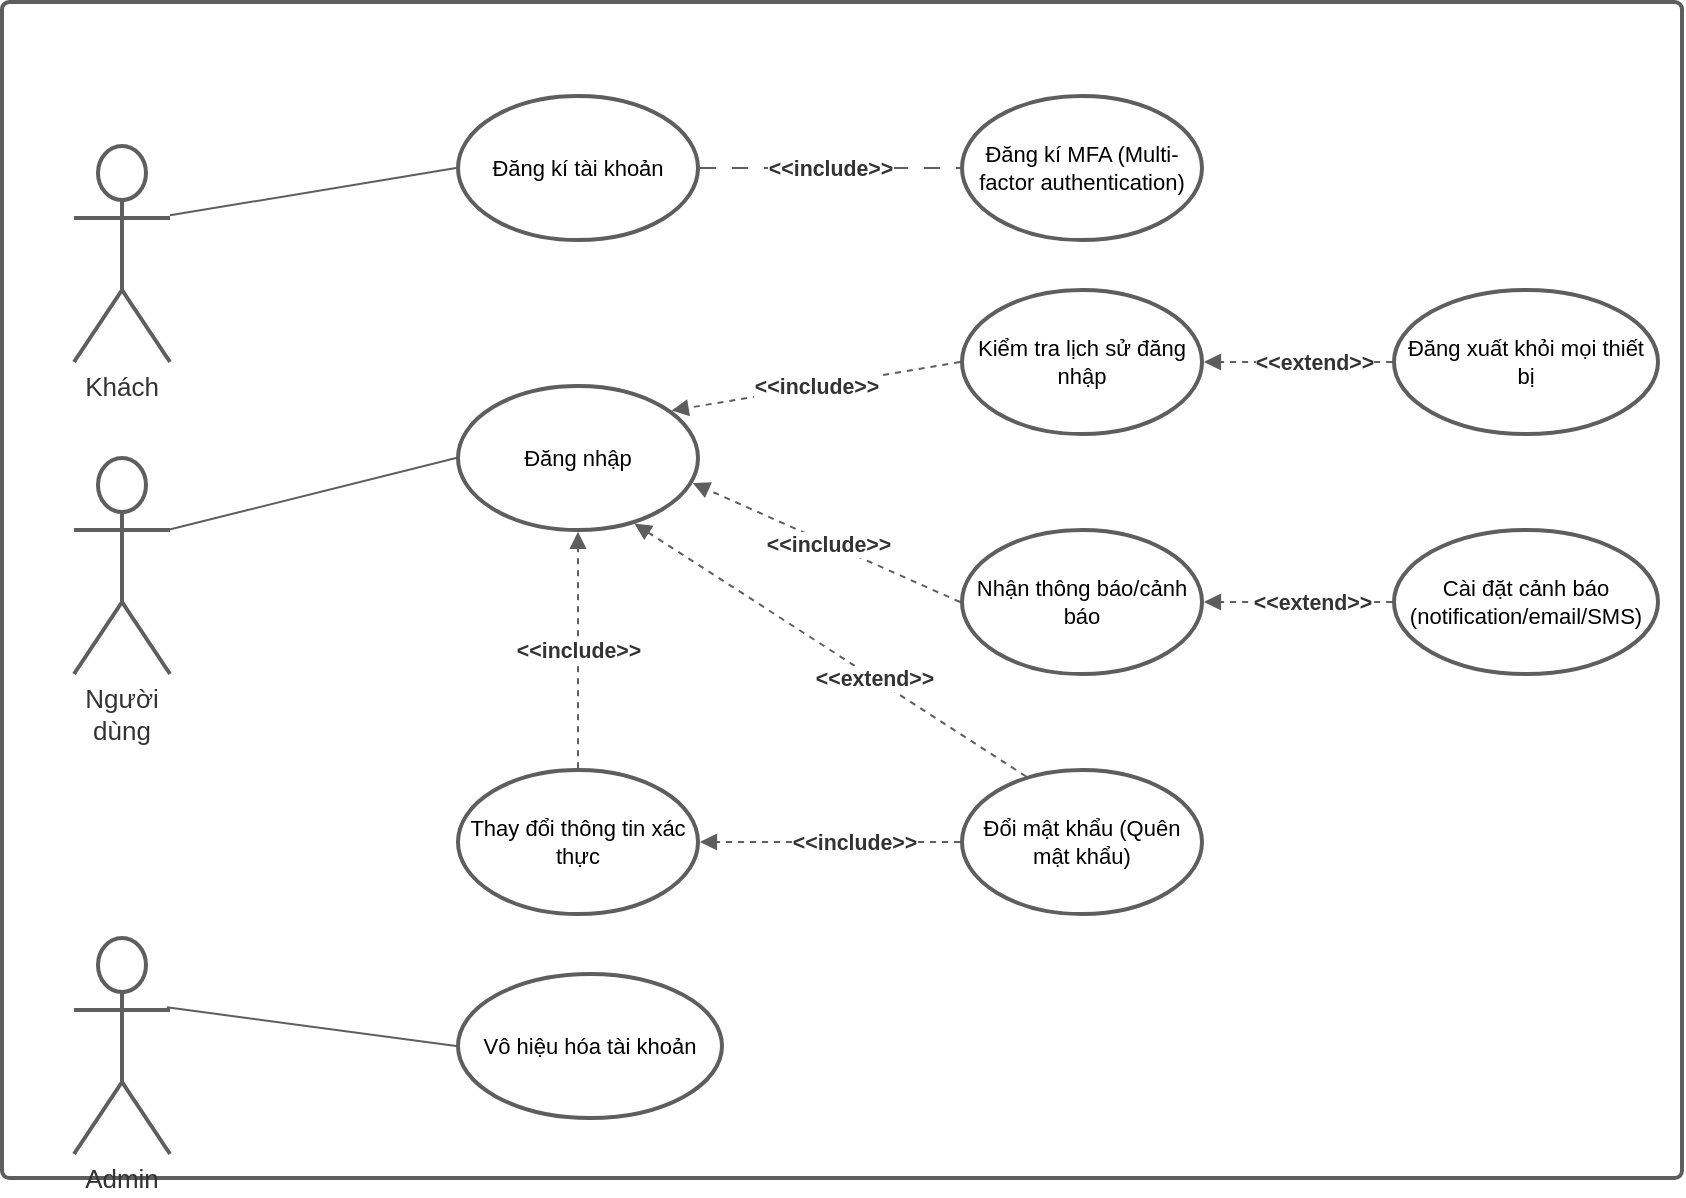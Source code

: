<mxfile version="13.10.4" type="device" pages="6"><diagram id="o7whN_tiLkXO-UmGy1Te" name="Use cases"><mxGraphModel dx="1038" dy="617" grid="1" gridSize="10" guides="1" tooltips="1" connect="1" arrows="1" fold="1" page="1" pageScale="1" pageWidth="827" pageHeight="1169" math="0" shadow="0"><root><mxCell id="cFwjSOGHUiukEfP4W4FA-0"/><mxCell id="cFwjSOGHUiukEfP4W4FA-1" parent="cFwjSOGHUiukEfP4W4FA-0"/><UserObject label="Người dùng" lucidchartObjectId="J~mGK7bea8NV" id="cFwjSOGHUiukEfP4W4FA-2"><mxCell style="html=1;whiteSpace=wrap;shape=umlActor;labelPosition=center;verticalLabelPosition=bottom;verticalAlign=top;whiteSpace=nowrap;whiteSpace=wrap;fontSize=13;fontColor=#333333;spacing=0;strokeColor=#5e5e5e;strokeOpacity=100;rounded=1;absoluteArcSize=1;arcSize=7.2;strokeWidth=2;" parent="cFwjSOGHUiukEfP4W4FA-1" vertex="1" zOrder="1"><mxGeometry x="66" y="338" width="48" height="108" as="geometry"/></mxCell></UserObject><UserObject label="Khách" lucidchartObjectId="3~mGnUbr3aR_" id="cFwjSOGHUiukEfP4W4FA-3"><mxCell style="html=1;whiteSpace=wrap;shape=umlActor;labelPosition=center;verticalLabelPosition=bottom;verticalAlign=top;whiteSpace=nowrap;whiteSpace=wrap;fontSize=13;fontColor=#333333;spacing=0;strokeColor=#5e5e5e;strokeOpacity=100;rounded=1;absoluteArcSize=1;arcSize=7.2;strokeWidth=2;" parent="cFwjSOGHUiukEfP4W4FA-1" vertex="1" zOrder="2"><mxGeometry x="66" y="182" width="48" height="108" as="geometry"/></mxCell></UserObject><UserObject label="Đăng kí tài khoản" lucidchartObjectId="ranGSMjMYcXN" id="cFwjSOGHUiukEfP4W4FA-4"><mxCell style="html=1;whiteSpace=wrap;ellipse;whiteSpace=wrap;fontSize=11;spacing=3;strokeColor=#5e5e5e;strokeOpacity=100;rounded=1;absoluteArcSize=1;arcSize=7.2;strokeWidth=2;" parent="cFwjSOGHUiukEfP4W4FA-1" vertex="1" zOrder="3"><mxGeometry x="258" y="157" width="120" height="72" as="geometry"/></mxCell></UserObject><UserObject label="Đăng kí MFA (Multi-factor authentication)" lucidchartObjectId="3anG~d1D.jEH" id="cFwjSOGHUiukEfP4W4FA-5"><mxCell style="html=1;whiteSpace=wrap;ellipse;whiteSpace=wrap;fontSize=11;spacing=3;strokeColor=#5e5e5e;strokeOpacity=100;rounded=1;absoluteArcSize=1;arcSize=7.2;strokeWidth=2;" parent="cFwjSOGHUiukEfP4W4FA-1" vertex="1" zOrder="4"><mxGeometry x="510" y="157" width="120" height="72" as="geometry"/></mxCell></UserObject><UserObject label="Đăng nhập" lucidchartObjectId="mbnGbb5BXULh" id="cFwjSOGHUiukEfP4W4FA-6"><mxCell style="html=1;whiteSpace=wrap;ellipse;whiteSpace=wrap;fontSize=11;spacing=3;strokeColor=#5e5e5e;strokeOpacity=100;rounded=1;absoluteArcSize=1;arcSize=7.2;strokeWidth=2;" parent="cFwjSOGHUiukEfP4W4FA-1" vertex="1" zOrder="5"><mxGeometry x="258" y="302" width="120" height="72" as="geometry"/></mxCell></UserObject><UserObject label="Thay đổi thông tin xác thực" lucidchartObjectId="vbnG6Kw~bniG" id="cFwjSOGHUiukEfP4W4FA-7"><mxCell style="html=1;whiteSpace=wrap;ellipse;whiteSpace=wrap;fontSize=11;spacing=3;strokeColor=#5e5e5e;strokeOpacity=100;rounded=1;absoluteArcSize=1;arcSize=7.2;strokeWidth=2;" parent="cFwjSOGHUiukEfP4W4FA-1" vertex="1" zOrder="6"><mxGeometry x="258" y="494" width="120" height="72" as="geometry"/></mxCell></UserObject><UserObject label="Kiểm tra lịch sử đăng nhập" lucidchartObjectId="QbnGEsc8syhu" id="cFwjSOGHUiukEfP4W4FA-8"><mxCell style="html=1;whiteSpace=wrap;ellipse;whiteSpace=wrap;fontSize=11;spacing=3;strokeColor=#5e5e5e;strokeOpacity=100;rounded=1;absoluteArcSize=1;arcSize=7.2;strokeWidth=2;" parent="cFwjSOGHUiukEfP4W4FA-1" vertex="1" zOrder="7"><mxGeometry x="510" y="254" width="120" height="72" as="geometry"/></mxCell></UserObject><UserObject label="Đăng xuất khỏi mọi thiết bị" lucidchartObjectId="CcnG3gdTkx1j" id="cFwjSOGHUiukEfP4W4FA-9"><mxCell style="html=1;whiteSpace=wrap;ellipse;whiteSpace=wrap;fontSize=11;spacing=3;strokeColor=#5e5e5e;strokeOpacity=100;rounded=1;absoluteArcSize=1;arcSize=7.2;strokeWidth=2;" parent="cFwjSOGHUiukEfP4W4FA-1" vertex="1" zOrder="9"><mxGeometry x="726" y="254" width="132" height="72" as="geometry"/></mxCell></UserObject><UserObject label="Đổi mật khẩu (Quên mật khẩu)" lucidchartObjectId="9dnG.lcitH7d" id="cFwjSOGHUiukEfP4W4FA-10"><mxCell style="html=1;whiteSpace=wrap;ellipse;whiteSpace=wrap;fontSize=11;spacing=3;strokeColor=#5e5e5e;strokeOpacity=100;rounded=1;absoluteArcSize=1;arcSize=7.2;strokeWidth=2;" parent="cFwjSOGHUiukEfP4W4FA-1" vertex="1" zOrder="10"><mxGeometry x="510" y="494" width="120" height="72" as="geometry"/></mxCell></UserObject><UserObject label="" lucidchartObjectId="ignGpFjtQvYj" id="cFwjSOGHUiukEfP4W4FA-11"><mxCell style="html=1;whiteSpace=wrap;container=1;whiteSpace=wrap;fontSize=13;fontColor=#333333;spacing=0;strokeColor=#5e5e5e;strokeOpacity=100;fillOpacity=0;rounded=1;absoluteArcSize=1;arcSize=7.2;fillColor=#000000;strokeWidth=2;" parent="cFwjSOGHUiukEfP4W4FA-1" vertex="1" zOrder="11"><mxGeometry x="30" y="110" width="840" height="588" as="geometry"/></mxCell></UserObject><UserObject label="" lucidchartObjectId="ZhnGMugufy_J" id="cFwjSOGHUiukEfP4W4FA-12"><mxCell style="html=1;jettySize=18;whiteSpace=wrap;fontSize=11;strokeColor=#5E5E5E;rounded=0;startArrow=none;;endArrow=none;;exitX=1;exitY=0.321;exitPerimeter=0;entryX=-0.008;entryY=0.5;entryPerimeter=0;" parent="cFwjSOGHUiukEfP4W4FA-1" source="cFwjSOGHUiukEfP4W4FA-3" target="cFwjSOGHUiukEfP4W4FA-4" edge="1"><mxGeometry width="100" height="100" relative="1" as="geometry"><Array as="points"/></mxGeometry></mxCell></UserObject><UserObject label="" lucidchartObjectId="yinGIy3yAWec" id="cFwjSOGHUiukEfP4W4FA-13"><mxCell style="html=1;jettySize=18;whiteSpace=wrap;fontSize=11;strokeColor=#5E5E5E;dashed=1;dashPattern=8 8;rounded=0;startArrow=none;;endArrow=none;;exitX=1.008;exitY=0.5;exitPerimeter=0;entryX=-0.008;entryY=0.5;entryPerimeter=0;" parent="cFwjSOGHUiukEfP4W4FA-1" source="cFwjSOGHUiukEfP4W4FA-4" target="cFwjSOGHUiukEfP4W4FA-5" edge="1"><mxGeometry width="100" height="100" relative="1" as="geometry"><Array as="points"/></mxGeometry></mxCell></UserObject><mxCell id="cFwjSOGHUiukEfP4W4FA-14" value="&amp;lt;&amp;lt;include&amp;gt;&amp;gt;" style="text;html=1;resizable=0;labelBackgroundColor=#ffffff;align=center;verticalAlign=middle;fontStyle=1;fontColor=#333333;;fontSize=10.667;" parent="cFwjSOGHUiukEfP4W4FA-13" vertex="1"><mxGeometry relative="1" as="geometry"/></mxCell><UserObject label="" lucidchartObjectId="OlnGrkdsWmOm" id="cFwjSOGHUiukEfP4W4FA-15"><mxCell style="html=1;jettySize=18;whiteSpace=wrap;fontSize=11;strokeColor=#5E5E5E;rounded=0;startArrow=none;;endArrow=none;;exitX=-0.008;exitY=0.5;exitPerimeter=0;entryX=0.933;entryY=0.338;entryPerimeter=0;" parent="cFwjSOGHUiukEfP4W4FA-1" source="cFwjSOGHUiukEfP4W4FA-6" target="cFwjSOGHUiukEfP4W4FA-2" edge="1"><mxGeometry width="100" height="100" relative="1" as="geometry"><Array as="points"/></mxGeometry></mxCell></UserObject><UserObject label="Nhận thông báo/cảnh báo" lucidchartObjectId="EmnGdEPFPAC1" id="cFwjSOGHUiukEfP4W4FA-16"><mxCell style="html=1;whiteSpace=wrap;ellipse;whiteSpace=wrap;fontSize=11;spacing=3;strokeColor=#5e5e5e;strokeOpacity=100;rounded=1;absoluteArcSize=1;arcSize=7.2;strokeWidth=2;" parent="cFwjSOGHUiukEfP4W4FA-1" vertex="1" zOrder="16"><mxGeometry x="510" y="374" width="120" height="72" as="geometry"/></mxCell></UserObject><UserObject label="" lucidchartObjectId="RunG_FnbELJL" id="cFwjSOGHUiukEfP4W4FA-17"><mxCell style="html=1;jettySize=18;whiteSpace=wrap;fontSize=11;strokeColor=#5E5E5E;dashed=1;rounded=0;startArrow=none;;endArrow=block;endFill=1;;exitX=-0.008;exitY=0.5;exitPerimeter=0;entryX=0.978;entryY=0.674;entryPerimeter=0;" parent="cFwjSOGHUiukEfP4W4FA-1" source="cFwjSOGHUiukEfP4W4FA-16" target="cFwjSOGHUiukEfP4W4FA-6" edge="1"><mxGeometry width="100" height="100" relative="1" as="geometry"><Array as="points"/></mxGeometry></mxCell></UserObject><mxCell id="cFwjSOGHUiukEfP4W4FA-18" value="&amp;lt;&amp;lt;include&amp;gt;&amp;gt;" style="text;html=1;resizable=0;labelBackgroundColor=#ffffff;align=center;verticalAlign=middle;fontStyle=1;fontColor=#333333;;fontSize=10.667;" parent="cFwjSOGHUiukEfP4W4FA-17" vertex="1"><mxGeometry relative="1" as="geometry"/></mxCell><UserObject label="" lucidchartObjectId="_xnG85Nl9iOW" id="cFwjSOGHUiukEfP4W4FA-19"><mxCell style="html=1;jettySize=18;whiteSpace=wrap;fontSize=11;strokeColor=#5E5E5E;dashed=1;rounded=0;startArrow=none;;endArrow=block;endFill=1;;exitX=0.267;exitY=0.045;exitPerimeter=0;entryX=0.735;entryY=0.955;entryPerimeter=0;" parent="cFwjSOGHUiukEfP4W4FA-1" source="cFwjSOGHUiukEfP4W4FA-10" target="cFwjSOGHUiukEfP4W4FA-6" edge="1"><mxGeometry width="100" height="100" relative="1" as="geometry"><Array as="points"/></mxGeometry></mxCell></UserObject><mxCell id="cFwjSOGHUiukEfP4W4FA-20" value="&amp;lt;&amp;lt;extend&amp;gt;&amp;gt;" style="text;html=1;resizable=0;labelBackgroundColor=#ffffff;align=center;verticalAlign=middle;fontStyle=1;fontColor=#333333;;fontSize=10.667;" parent="cFwjSOGHUiukEfP4W4FA-19" vertex="1"><mxGeometry x="-0.224" relative="1" as="geometry"/></mxCell><UserObject label="" lucidchartObjectId="zDnGQgoLZZIL" id="cFwjSOGHUiukEfP4W4FA-21"><mxCell style="html=1;jettySize=18;whiteSpace=wrap;fontSize=11;strokeColor=#5E5E5E;dashed=1;rounded=0;startArrow=none;;endArrow=block;endFill=1;;exitX=-0.008;exitY=0.5;exitPerimeter=0;entryX=0.89;entryY=0.171;entryPerimeter=0;" parent="cFwjSOGHUiukEfP4W4FA-1" source="cFwjSOGHUiukEfP4W4FA-8" target="cFwjSOGHUiukEfP4W4FA-6" edge="1"><mxGeometry width="100" height="100" relative="1" as="geometry"><Array as="points"/></mxGeometry></mxCell></UserObject><mxCell id="cFwjSOGHUiukEfP4W4FA-22" value="&amp;lt;&amp;lt;include&amp;gt;&amp;gt;" style="text;html=1;resizable=0;labelBackgroundColor=#ffffff;align=center;verticalAlign=middle;fontStyle=1;fontColor=#333333;;fontSize=10.667;" parent="cFwjSOGHUiukEfP4W4FA-21" vertex="1"><mxGeometry relative="1" as="geometry"/></mxCell><UserObject label="" lucidchartObjectId="2DnGGTQ.CUoD" id="cFwjSOGHUiukEfP4W4FA-23"><mxCell style="html=1;jettySize=18;whiteSpace=wrap;fontSize=11;strokeColor=#5E5E5E;dashed=1;rounded=1;arcSize=12;edgeStyle=orthogonalEdgeStyle;startArrow=none;;endArrow=block;endFill=1;;exitX=-0.007;exitY=0.5;exitPerimeter=0;entryX=1.008;entryY=0.5;entryPerimeter=0;" parent="cFwjSOGHUiukEfP4W4FA-1" source="cFwjSOGHUiukEfP4W4FA-9" target="cFwjSOGHUiukEfP4W4FA-8" edge="1"><mxGeometry width="100" height="100" relative="1" as="geometry"><Array as="points"/></mxGeometry></mxCell></UserObject><mxCell id="cFwjSOGHUiukEfP4W4FA-24" value="&amp;lt;&amp;lt;extend&amp;gt;&amp;gt;" style="text;html=1;resizable=0;labelBackgroundColor=#ffffff;align=center;verticalAlign=middle;fontStyle=1;fontColor=#333333;;fontSize=10.667;" parent="cFwjSOGHUiukEfP4W4FA-23" vertex="1"><mxGeometry x="-0.16" relative="1" as="geometry"/></mxCell><UserObject label="" lucidchartObjectId="VEnGzLDZnTaL" id="cFwjSOGHUiukEfP4W4FA-25"><mxCell style="html=1;jettySize=18;whiteSpace=wrap;fontSize=11;strokeColor=#5E5E5E;dashed=1;rounded=0;startArrow=none;;endArrow=block;endFill=1;;exitX=0.5;exitY=-0.013;exitPerimeter=0;entryX=0.5;entryY=1.013;entryPerimeter=0;" parent="cFwjSOGHUiukEfP4W4FA-1" source="cFwjSOGHUiukEfP4W4FA-7" target="cFwjSOGHUiukEfP4W4FA-6" edge="1"><mxGeometry width="100" height="100" relative="1" as="geometry"><Array as="points"/></mxGeometry></mxCell></UserObject><mxCell id="cFwjSOGHUiukEfP4W4FA-26" value="&amp;lt;&amp;lt;include&amp;gt;&amp;gt;" style="text;html=1;resizable=0;labelBackgroundColor=#ffffff;align=center;verticalAlign=middle;fontStyle=1;fontColor=#333333;;fontSize=10.667;" parent="cFwjSOGHUiukEfP4W4FA-25" vertex="1"><mxGeometry relative="1" as="geometry"/></mxCell><UserObject label="" lucidchartObjectId="CGnG8fXkhSZi" id="cFwjSOGHUiukEfP4W4FA-27"><mxCell style="html=1;jettySize=18;whiteSpace=wrap;fontSize=11;strokeColor=#5E5E5E;dashed=1;rounded=0;startArrow=none;;endArrow=block;endFill=1;;exitX=-0.008;exitY=0.5;exitPerimeter=0;entryX=1.008;entryY=0.5;entryPerimeter=0;" parent="cFwjSOGHUiukEfP4W4FA-1" source="cFwjSOGHUiukEfP4W4FA-10" target="cFwjSOGHUiukEfP4W4FA-7" edge="1"><mxGeometry width="100" height="100" relative="1" as="geometry"><Array as="points"/></mxGeometry></mxCell></UserObject><mxCell id="cFwjSOGHUiukEfP4W4FA-28" value="&amp;lt;&amp;lt;include&amp;gt;&amp;gt;" style="text;html=1;resizable=0;labelBackgroundColor=#ffffff;align=center;verticalAlign=middle;fontStyle=1;fontColor=#333333;;fontSize=10.667;" parent="cFwjSOGHUiukEfP4W4FA-27" vertex="1"><mxGeometry x="-0.184" relative="1" as="geometry"/></mxCell><UserObject label="Cài đặt cảnh báo (notification/email/SMS)" lucidchartObjectId="uLnG8t82Y851" id="cFwjSOGHUiukEfP4W4FA-29"><mxCell style="html=1;whiteSpace=wrap;ellipse;whiteSpace=wrap;fontSize=11;spacing=3;strokeColor=#5e5e5e;strokeOpacity=100;rounded=1;absoluteArcSize=1;arcSize=7.2;strokeWidth=2;" parent="cFwjSOGHUiukEfP4W4FA-1" vertex="1" zOrder="30"><mxGeometry x="726" y="374" width="132" height="72" as="geometry"/></mxCell></UserObject><UserObject label="" lucidchartObjectId="OMnGRJsqC1i3" id="cFwjSOGHUiukEfP4W4FA-30"><mxCell style="html=1;jettySize=18;whiteSpace=wrap;fontSize=11;strokeColor=#5E5E5E;dashed=1;rounded=0;startArrow=none;;endArrow=block;endFill=1;;exitX=-0.007;exitY=0.5;exitPerimeter=0;entryX=1.008;entryY=0.5;entryPerimeter=0;" parent="cFwjSOGHUiukEfP4W4FA-1" source="cFwjSOGHUiukEfP4W4FA-29" target="cFwjSOGHUiukEfP4W4FA-16" edge="1"><mxGeometry width="100" height="100" relative="1" as="geometry"><Array as="points"/></mxGeometry></mxCell></UserObject><mxCell id="cFwjSOGHUiukEfP4W4FA-31" value="&amp;lt;&amp;lt;extend&amp;gt;&amp;gt;" style="text;html=1;resizable=0;labelBackgroundColor=#ffffff;align=center;verticalAlign=middle;fontStyle=1;fontColor=#333333;;fontSize=10.667;" parent="cFwjSOGHUiukEfP4W4FA-30" vertex="1"><mxGeometry x="-0.146" relative="1" as="geometry"/></mxCell><UserObject label="Admin" lucidchartObjectId="LYnGLf0nLPM2" id="cFwjSOGHUiukEfP4W4FA-32"><mxCell style="html=1;whiteSpace=wrap;shape=umlActor;labelPosition=center;verticalLabelPosition=bottom;verticalAlign=top;whiteSpace=nowrap;whiteSpace=wrap;fontSize=13;fontColor=#333333;spacing=0;strokeColor=#5e5e5e;strokeOpacity=100;rounded=1;absoluteArcSize=1;arcSize=7.2;strokeWidth=2;" parent="cFwjSOGHUiukEfP4W4FA-1" vertex="1" zOrder="33"><mxGeometry x="66" y="578" width="48" height="108" as="geometry"/></mxCell></UserObject><UserObject label="Vô hiệu hóa tài khoản" lucidchartObjectId="WYnG8BSrm6Ay" id="cFwjSOGHUiukEfP4W4FA-33"><mxCell style="html=1;whiteSpace=wrap;ellipse;whiteSpace=wrap;fontSize=11;spacing=3;strokeColor=#5e5e5e;strokeOpacity=100;rounded=1;absoluteArcSize=1;arcSize=7.2;strokeWidth=2;" parent="cFwjSOGHUiukEfP4W4FA-1" vertex="1" zOrder="34"><mxGeometry x="258" y="596" width="132" height="72" as="geometry"/></mxCell></UserObject><UserObject label="" lucidchartObjectId="BZnGfCNyBcLl" id="cFwjSOGHUiukEfP4W4FA-34"><mxCell style="html=1;jettySize=18;whiteSpace=wrap;fontSize=11;strokeColor=#5E5E5E;rounded=0;startArrow=none;;endArrow=none;;exitX=-0.007;exitY=0.5;exitPerimeter=0;entryX=0.967;entryY=0.321;entryPerimeter=0;" parent="cFwjSOGHUiukEfP4W4FA-1" source="cFwjSOGHUiukEfP4W4FA-33" target="cFwjSOGHUiukEfP4W4FA-32" edge="1"><mxGeometry width="100" height="100" relative="1" as="geometry"><Array as="points"/></mxGeometry></mxCell></UserObject></root></mxGraphModel></diagram><diagram id="alcw8yu3D1cuzWNHeoJG" name="Đăng kí tài khoản"><mxGraphModel dx="998" dy="580" grid="1" gridSize="10" guides="1" tooltips="1" connect="1" arrows="1" fold="1" page="1" pageScale="1" pageWidth="827" pageHeight="1169" math="0" shadow="0"><root><mxCell id="0"/><mxCell id="1" parent="0"/><mxCell id="bKjHABdcAMBHW8kN_Aos-51" value="taoTaiKhoan()" style="html=1;verticalAlign=bottom;endArrow=block;exitX=1.095;exitY=0.03;exitDx=0;exitDy=0;exitPerimeter=0;entryX=0.181;entryY=0.002;entryDx=0;entryDy=0;entryPerimeter=0;" parent="1" source="bKjHABdcAMBHW8kN_Aos-46" target="bKjHABdcAMBHW8kN_Aos-47" edge="1"><mxGeometry width="80" relative="1" as="geometry"><mxPoint x="180" y="840" as="sourcePoint"/><mxPoint x="300" y="756" as="targetPoint"/></mxGeometry></mxCell><mxCell id="bKjHABdcAMBHW8kN_Aos-52" value="khoiHoat()" style="html=1;verticalAlign=bottom;endArrow=block;exitX=1.201;exitY=0.258;exitDx=0;exitDy=0;exitPerimeter=0;entryX=-0.001;entryY=0.063;entryDx=0;entryDy=0;entryPerimeter=0;" parent="1" source="bKjHABdcAMBHW8kN_Aos-47" target="bKjHABdcAMBHW8kN_Aos-48" edge="1"><mxGeometry width="80" relative="1" as="geometry"><mxPoint x="360" y="800" as="sourcePoint"/><mxPoint x="460" y="765" as="targetPoint"/></mxGeometry></mxCell><mxCell id="bKjHABdcAMBHW8kN_Aos-57" value=":Khach" style="ellipse;shape=umlEntity;whiteSpace=wrap;html=1;" parent="1" vertex="1"><mxGeometry x="165" y="690" width="70" height="70" as="geometry"/></mxCell><mxCell id="bKjHABdcAMBHW8kN_Aos-58" value="" style="endArrow=none;dashed=1;html=1;dashPattern=1 3;strokeWidth=1;" parent="1" source="bKjHABdcAMBHW8kN_Aos-46" edge="1"><mxGeometry width="50" height="50" relative="1" as="geometry"><mxPoint x="199.67" y="1090" as="sourcePoint"/><mxPoint x="200" y="780" as="targetPoint"/></mxGeometry></mxCell><mxCell id="bKjHABdcAMBHW8kN_Aos-46" value="" style="html=1;points=[];perimeter=orthogonalPerimeter;" parent="1" vertex="1"><mxGeometry x="195" y="800" width="10" height="180" as="geometry"/></mxCell><mxCell id="bKjHABdcAMBHW8kN_Aos-59" value="" style="endArrow=none;dashed=1;html=1;strokeWidth=1;" parent="1" source="bKjHABdcAMBHW8kN_Aos-90" target="bKjHABdcAMBHW8kN_Aos-46" edge="1"><mxGeometry width="50" height="50" relative="1" as="geometry"><mxPoint x="199.67" y="1090" as="sourcePoint"/><mxPoint x="199.67" y="790" as="targetPoint"/></mxGeometry></mxCell><mxCell id="bKjHABdcAMBHW8kN_Aos-60" value=":W-Guest" style="shape=umlBoundary;whiteSpace=wrap;html=1;" parent="1" vertex="1"><mxGeometry x="324" y="690" width="90" height="70" as="geometry"/></mxCell><mxCell id="bKjHABdcAMBHW8kN_Aos-61" value=":W-DangKiTK" style="shape=umlBoundary;whiteSpace=wrap;html=1;" parent="1" vertex="1"><mxGeometry x="500" y="690" width="90" height="70" as="geometry"/></mxCell><mxCell id="bKjHABdcAMBHW8kN_Aos-62" value=":W-XacNhan" style="shape=umlBoundary;whiteSpace=wrap;html=1;" parent="1" vertex="1"><mxGeometry x="680" y="690" width="90" height="70" as="geometry"/></mxCell><mxCell id="bKjHABdcAMBHW8kN_Aos-63" value=":DK-DangKi" style="ellipse;shape=umlControl;whiteSpace=wrap;html=1;" parent="1" vertex="1"><mxGeometry x="870" y="680" width="70" height="80" as="geometry"/></mxCell><mxCell id="bKjHABdcAMBHW8kN_Aos-64" value="" style="endArrow=none;dashed=1;html=1;strokeWidth=1;" parent="1" source="bKjHABdcAMBHW8kN_Aos-48" edge="1"><mxGeometry width="50" height="50" relative="1" as="geometry"><mxPoint x="549.67" y="1090" as="sourcePoint"/><mxPoint x="549.67" y="780" as="targetPoint"/></mxGeometry></mxCell><mxCell id="bKjHABdcAMBHW8kN_Aos-68" value="" style="endArrow=none;dashed=1;html=1;strokeWidth=1;" parent="1" source="bKjHABdcAMBHW8kN_Aos-93" edge="1"><mxGeometry width="50" height="50" relative="1" as="geometry"><mxPoint x="730" y="1090" as="sourcePoint"/><mxPoint x="730" y="780" as="targetPoint"/></mxGeometry></mxCell><mxCell id="bKjHABdcAMBHW8kN_Aos-69" value="" style="endArrow=none;dashed=1;html=1;strokeWidth=1;" parent="1" source="bKjHABdcAMBHW8kN_Aos-79" edge="1"><mxGeometry width="50" height="50" relative="1" as="geometry"><mxPoint x="904.67" y="1090" as="sourcePoint"/><mxPoint x="904.67" y="780" as="targetPoint"/></mxGeometry></mxCell><mxCell id="bKjHABdcAMBHW8kN_Aos-70" value="" style="endArrow=none;dashed=1;html=1;strokeWidth=1;" parent="1" source="bKjHABdcAMBHW8kN_Aos-47" edge="1"><mxGeometry width="50" height="50" relative="1" as="geometry"><mxPoint x="369.67" y="1090" as="sourcePoint"/><mxPoint x="369.67" y="780" as="targetPoint"/></mxGeometry></mxCell><mxCell id="bKjHABdcAMBHW8kN_Aos-47" value="" style="html=1;points=[];perimeter=orthogonalPerimeter;" parent="1" vertex="1"><mxGeometry x="364" y="805" width="10" height="60" as="geometry"/></mxCell><mxCell id="bKjHABdcAMBHW8kN_Aos-71" value="" style="endArrow=none;dashed=1;html=1;strokeWidth=1;" parent="1" target="bKjHABdcAMBHW8kN_Aos-47" edge="1"><mxGeometry width="50" height="50" relative="1" as="geometry"><mxPoint x="369.67" y="1090" as="sourcePoint"/><mxPoint x="369.67" y="780" as="targetPoint"/></mxGeometry></mxCell><mxCell id="bKjHABdcAMBHW8kN_Aos-48" value="" style="html=1;points=[];perimeter=orthogonalPerimeter;" parent="1" vertex="1"><mxGeometry x="545" y="815" width="10" height="40" as="geometry"/></mxCell><mxCell id="bKjHABdcAMBHW8kN_Aos-73" value="" style="endArrow=none;dashed=1;html=1;strokeWidth=1;" parent="1" source="bKjHABdcAMBHW8kN_Aos-49" target="bKjHABdcAMBHW8kN_Aos-48" edge="1"><mxGeometry width="50" height="50" relative="1" as="geometry"><mxPoint x="549.67" y="1090" as="sourcePoint"/><mxPoint x="549.67" y="780" as="targetPoint"/></mxGeometry></mxCell><mxCell id="bKjHABdcAMBHW8kN_Aos-49" value="" style="html=1;points=[];perimeter=orthogonalPerimeter;" parent="1" vertex="1"><mxGeometry x="545" y="870" width="10" height="80" as="geometry"/></mxCell><mxCell id="bKjHABdcAMBHW8kN_Aos-74" value="" style="endArrow=none;dashed=1;html=1;strokeWidth=1;" parent="1" target="bKjHABdcAMBHW8kN_Aos-49" edge="1"><mxGeometry width="50" height="50" relative="1" as="geometry"><mxPoint x="549.67" y="1090" as="sourcePoint"/><mxPoint x="549.67" y="840" as="targetPoint"/></mxGeometry></mxCell><mxCell id="bKjHABdcAMBHW8kN_Aos-76" value="taoTaiKhoan(email, passwd)" style="html=1;verticalAlign=bottom;endArrow=block;strokeWidth=1;entryX=-0.001;entryY=0.027;entryDx=0;entryDy=0;entryPerimeter=0;" parent="1" source="bKjHABdcAMBHW8kN_Aos-46" target="bKjHABdcAMBHW8kN_Aos-49" edge="1"><mxGeometry width="80" relative="1" as="geometry"><mxPoint x="270" y="980" as="sourcePoint"/><mxPoint x="350" y="980" as="targetPoint"/></mxGeometry></mxCell><mxCell id="bKjHABdcAMBHW8kN_Aos-78" value="taoTaiKhoan(email, passwd)" style="html=1;verticalAlign=bottom;endArrow=block;strokeWidth=1;exitX=0.943;exitY=0.35;exitDx=0;exitDy=0;exitPerimeter=0;entryX=0.281;entryY=0.013;entryDx=0;entryDy=0;entryPerimeter=0;" parent="1" source="bKjHABdcAMBHW8kN_Aos-49" target="bKjHABdcAMBHW8kN_Aos-79" edge="1"><mxGeometry width="80" relative="1" as="geometry"><mxPoint x="610" y="950" as="sourcePoint"/><mxPoint x="898" y="880" as="targetPoint"/></mxGeometry></mxCell><mxCell id="bKjHABdcAMBHW8kN_Aos-80" value=":TaiKhoan" style="ellipse;shape=umlEntity;whiteSpace=wrap;html=1;" parent="1" vertex="1"><mxGeometry x="1058" y="795" width="68" height="70" as="geometry"/></mxCell><mxCell id="bKjHABdcAMBHW8kN_Aos-81" value="" style="endArrow=none;dashed=1;html=1;strokeWidth=1;" parent="1" source="bKjHABdcAMBHW8kN_Aos-82" edge="1"><mxGeometry width="50" height="50" relative="1" as="geometry"><mxPoint x="1090" y="1000" as="sourcePoint"/><mxPoint x="1090" y="880" as="targetPoint"/></mxGeometry></mxCell><mxCell id="bKjHABdcAMBHW8kN_Aos-82" value="" style="html=1;points=[];perimeter=orthogonalPerimeter;" parent="1" vertex="1"><mxGeometry x="1087" y="910" width="10" height="30" as="geometry"/></mxCell><mxCell id="bKjHABdcAMBHW8kN_Aos-83" value="" style="endArrow=none;dashed=1;html=1;strokeWidth=1;" parent="1" target="bKjHABdcAMBHW8kN_Aos-82" edge="1"><mxGeometry width="50" height="50" relative="1" as="geometry"><mxPoint x="1090" y="1120" as="sourcePoint"/><mxPoint x="1090" y="880" as="targetPoint"/><Array as="points"><mxPoint x="1090" y="980"/></Array></mxGeometry></mxCell><mxCell id="bKjHABdcAMBHW8kN_Aos-84" value="&amp;lt;&amp;lt;create&amp;gt;&amp;gt;(email, passwd)" style="html=1;verticalAlign=bottom;endArrow=block;strokeWidth=1;exitX=1.008;exitY=0.194;exitDx=0;exitDy=0;exitPerimeter=0;entryX=-0.092;entryY=0.017;entryDx=0;entryDy=0;entryPerimeter=0;" parent="1" source="bKjHABdcAMBHW8kN_Aos-79" target="bKjHABdcAMBHW8kN_Aos-82" edge="1"><mxGeometry width="80" relative="1" as="geometry"><mxPoint x="980" y="1030" as="sourcePoint"/><mxPoint x="1088" y="909" as="targetPoint"/></mxGeometry></mxCell><mxCell id="bKjHABdcAMBHW8kN_Aos-85" value="guiEmailXacNhan()" style="html=1;verticalAlign=bottom;endArrow=openAsync;strokeWidth=1;entryX=0;entryY=0.5;entryDx=0;entryDy=0;startArrow=none;startFill=0;endFill=0;" parent="1" target="bKjHABdcAMBHW8kN_Aos-86" edge="1"><mxGeometry width="80" relative="1" as="geometry"><mxPoint x="911" y="955" as="sourcePoint"/><mxPoint x="1180" y="938" as="targetPoint"/></mxGeometry></mxCell><mxCell id="bKjHABdcAMBHW8kN_Aos-86" value="" style="ellipse;html=1;shape=endState;fillColor=#000000;strokeColor=#ff0000;" parent="1" vertex="1"><mxGeometry x="1140" y="940" width="30" height="30" as="geometry"/></mxCell><mxCell id="bKjHABdcAMBHW8kN_Aos-88" value="" style="ellipse;html=1;shape=endState;fillColor=#000000;strokeColor=#ff0000;" parent="1" vertex="1"><mxGeometry x="70" y="990" width="30" height="30" as="geometry"/></mxCell><mxCell id="bKjHABdcAMBHW8kN_Aos-89" value="emailXacNhan()" style="html=1;verticalAlign=bottom;endArrow=block;strokeWidth=1;exitX=1;exitY=0.5;exitDx=0;exitDy=0;entryX=0.162;entryY=0.034;entryDx=0;entryDy=0;entryPerimeter=0;" parent="1" source="bKjHABdcAMBHW8kN_Aos-88" target="bKjHABdcAMBHW8kN_Aos-90" edge="1"><mxGeometry width="80" relative="1" as="geometry"><mxPoint x="90" y="1000" as="sourcePoint"/><mxPoint x="193" y="1025" as="targetPoint"/></mxGeometry></mxCell><mxCell id="bKjHABdcAMBHW8kN_Aos-90" value="" style="html=1;points=[];perimeter=orthogonalPerimeter;" parent="1" vertex="1"><mxGeometry x="195" y="1000" width="10" height="90" as="geometry"/></mxCell><mxCell id="bKjHABdcAMBHW8kN_Aos-91" value="" style="endArrow=none;dashed=1;html=1;strokeWidth=1;" parent="1" target="bKjHABdcAMBHW8kN_Aos-90" edge="1"><mxGeometry width="50" height="50" relative="1" as="geometry"><mxPoint x="200" y="1130" as="sourcePoint"/><mxPoint x="199.67" y="980" as="targetPoint"/></mxGeometry></mxCell><mxCell id="bKjHABdcAMBHW8kN_Aos-92" value="xacNhanDKTaiKhoan(email)" style="html=1;verticalAlign=bottom;endArrow=block;strokeWidth=1;exitX=1.035;exitY=0.139;exitDx=0;exitDy=0;exitPerimeter=0;entryX=-0.11;entryY=0.036;entryDx=0;entryDy=0;entryPerimeter=0;" parent="1" source="bKjHABdcAMBHW8kN_Aos-90" target="bKjHABdcAMBHW8kN_Aos-93" edge="1"><mxGeometry width="80" relative="1" as="geometry"><mxPoint x="380" y="1160" as="sourcePoint"/><mxPoint x="460" y="1160" as="targetPoint"/></mxGeometry></mxCell><mxCell id="bKjHABdcAMBHW8kN_Aos-93" value="" style="html=1;points=[];perimeter=orthogonalPerimeter;" parent="1" vertex="1"><mxGeometry x="725" y="1010" width="10" height="70" as="geometry"/></mxCell><mxCell id="bKjHABdcAMBHW8kN_Aos-94" value="" style="endArrow=none;dashed=1;html=1;strokeWidth=1;" parent="1" target="bKjHABdcAMBHW8kN_Aos-93" edge="1"><mxGeometry width="50" height="50" relative="1" as="geometry"><mxPoint x="730" y="1090" as="sourcePoint"/><mxPoint x="730" y="780" as="targetPoint"/></mxGeometry></mxCell><mxCell id="bKjHABdcAMBHW8kN_Aos-95" value="xacNhanDKTaiKhoan(email)" style="html=1;verticalAlign=bottom;endArrow=block;strokeWidth=1;entryX=0.062;entryY=0.043;entryDx=0;entryDy=0;entryPerimeter=0;exitX=1.344;exitY=0.327;exitDx=0;exitDy=0;exitPerimeter=0;" parent="1" source="bKjHABdcAMBHW8kN_Aos-93" target="bKjHABdcAMBHW8kN_Aos-96" edge="1"><mxGeometry width="80" relative="1" as="geometry"><mxPoint x="738" y="1030" as="sourcePoint"/><mxPoint x="900" y="1140" as="targetPoint"/></mxGeometry></mxCell><mxCell id="bKjHABdcAMBHW8kN_Aos-96" value="" style="html=1;points=[];perimeter=orthogonalPerimeter;" parent="1" vertex="1"><mxGeometry x="900" y="1030" width="10" height="50" as="geometry"/></mxCell><mxCell id="bKjHABdcAMBHW8kN_Aos-97" value="" style="endArrow=none;dashed=1;html=1;strokeWidth=1;" parent="1" target="bKjHABdcAMBHW8kN_Aos-96" edge="1"><mxGeometry width="50" height="50" relative="1" as="geometry"><mxPoint x="904.67" y="1090" as="sourcePoint"/><mxPoint x="904.67" y="780" as="targetPoint"/></mxGeometry></mxCell><mxCell id="bKjHABdcAMBHW8kN_Aos-98" value="" style="html=1;points=[];perimeter=orthogonalPerimeter;" parent="1" vertex="1"><mxGeometry x="1087" y="1050" width="10" height="30" as="geometry"/></mxCell><mxCell id="bKjHABdcAMBHW8kN_Aos-99" value="kichHoatTK()" style="html=1;verticalAlign=bottom;endArrow=block;strokeWidth=1;entryX=-0.165;entryY=0.011;entryDx=0;entryDy=0;entryPerimeter=0;" parent="1" target="bKjHABdcAMBHW8kN_Aos-98" edge="1"><mxGeometry width="80" relative="1" as="geometry"><mxPoint x="912" y="1050" as="sourcePoint"/><mxPoint x="1070" y="1080" as="targetPoint"/></mxGeometry></mxCell><mxCell id="bKjHABdcAMBHW8kN_Aos-79" value="" style="html=1;points=[];perimeter=orthogonalPerimeter;" parent="1" vertex="1"><mxGeometry x="900" y="900" width="10" height="70" as="geometry"/></mxCell><mxCell id="YszMuWpmd98CK-Z_h3sE-1" value="" style="endArrow=none;dashed=1;html=1;strokeWidth=1;" parent="1" source="bKjHABdcAMBHW8kN_Aos-96" target="bKjHABdcAMBHW8kN_Aos-79" edge="1"><mxGeometry width="50" height="50" relative="1" as="geometry"><mxPoint x="904.67" y="1030" as="sourcePoint"/><mxPoint x="904.67" y="780" as="targetPoint"/></mxGeometry></mxCell></root></mxGraphModel></diagram><diagram id="KR0m3endLir4z83LL_Vr" name="Đăng kí MFA"><mxGraphModel dx="1248" dy="725" grid="1" gridSize="10" guides="1" tooltips="1" connect="1" arrows="1" fold="1" page="1" pageScale="1" pageWidth="827" pageHeight="1169" math="0" shadow="0"><root><mxCell id="YsJi9SV9la_5Eh-fWZT8-0"/><mxCell id="YsJi9SV9la_5Eh-fWZT8-1" parent="YsJi9SV9la_5Eh-fWZT8-0"/><mxCell id="1rWMxYHu7f5MDjFZSuUv-0" value=":Khach" style="ellipse;shape=umlEntity;whiteSpace=wrap;html=1;" parent="YsJi9SV9la_5Eh-fWZT8-1" vertex="1"><mxGeometry x="80" y="120" width="80" height="80" as="geometry"/></mxCell><mxCell id="1rWMxYHu7f5MDjFZSuUv-2" value=":W-DangKiMFA" style="shape=umlBoundary;whiteSpace=wrap;html=1;" parent="YsJi9SV9la_5Eh-fWZT8-1" vertex="1"><mxGeometry x="280" y="120" width="100" height="80" as="geometry"/></mxCell><mxCell id="1rWMxYHu7f5MDjFZSuUv-3" value=":W-ChonFactor" style="shape=umlBoundary;whiteSpace=wrap;html=1;" parent="YsJi9SV9la_5Eh-fWZT8-1" vertex="1"><mxGeometry x="480" y="120" width="100" height="80" as="geometry"/></mxCell><mxCell id="1rWMxYHu7f5MDjFZSuUv-4" value="" style="endArrow=none;dashed=1;html=1;strokeWidth=1;" parent="YsJi9SV9la_5Eh-fWZT8-1" source="awLTSzX--spbSDgMdnf_-6" edge="1"><mxGeometry width="50" height="50" relative="1" as="geometry"><mxPoint x="120" y="771.818" as="sourcePoint"/><mxPoint x="120" y="220" as="targetPoint"/></mxGeometry></mxCell><mxCell id="1rWMxYHu7f5MDjFZSuUv-5" value="" style="endArrow=none;dashed=1;html=1;strokeWidth=1;" parent="YsJi9SV9la_5Eh-fWZT8-1" source="awLTSzX--spbSDgMdnf_-8" edge="1"><mxGeometry width="50" height="50" relative="1" as="geometry"><mxPoint x="340" y="780" as="sourcePoint"/><mxPoint x="340" y="220" as="targetPoint"/></mxGeometry></mxCell><mxCell id="1rWMxYHu7f5MDjFZSuUv-6" value="" style="endArrow=none;dashed=1;html=1;strokeWidth=1;" parent="YsJi9SV9la_5Eh-fWZT8-1" source="awLTSzX--spbSDgMdnf_-10" edge="1"><mxGeometry width="50" height="50" relative="1" as="geometry"><mxPoint x="540" y="780" as="sourcePoint"/><mxPoint x="540" y="220" as="targetPoint"/></mxGeometry></mxCell><mxCell id="1rWMxYHu7f5MDjFZSuUv-7" value="" style="endArrow=none;dashed=1;html=1;strokeWidth=1;" parent="YsJi9SV9la_5Eh-fWZT8-1" source="M-7UCsxjRNHqrofgGSC4-5" edge="1"><mxGeometry width="50" height="50" relative="1" as="geometry"><mxPoint x="750" y="780" as="sourcePoint"/><mxPoint x="750" y="220" as="targetPoint"/></mxGeometry></mxCell><mxCell id="awLTSzX--spbSDgMdnf_-0" value=":W-DangKiKhuonMat" style="shape=umlBoundary;whiteSpace=wrap;html=1;" parent="YsJi9SV9la_5Eh-fWZT8-1" vertex="1"><mxGeometry x="690" y="120" width="100" height="80" as="geometry"/></mxCell><mxCell id="awLTSzX--spbSDgMdnf_-2" value=":DK-DangKiKhuonMat" style="ellipse;shape=umlControl;whiteSpace=wrap;html=1;" parent="YsJi9SV9la_5Eh-fWZT8-1" vertex="1"><mxGeometry x="1151" y="110" width="89" height="90" as="geometry"/></mxCell><mxCell id="awLTSzX--spbSDgMdnf_-3" value=":DK-DangKiMFA" style="ellipse;shape=umlControl;whiteSpace=wrap;html=1;" parent="YsJi9SV9la_5Eh-fWZT8-1" vertex="1"><mxGeometry x="930" y="110" width="90" height="90" as="geometry"/></mxCell><mxCell id="awLTSzX--spbSDgMdnf_-4" value="" style="endArrow=none;dashed=1;html=1;strokeWidth=1;" parent="YsJi9SV9la_5Eh-fWZT8-1" source="awLTSzX--spbSDgMdnf_-14" edge="1"><mxGeometry width="50" height="50" relative="1" as="geometry"><mxPoint x="974.5" y="780" as="sourcePoint"/><mxPoint x="974.5" y="220" as="targetPoint"/></mxGeometry></mxCell><mxCell id="awLTSzX--spbSDgMdnf_-5" value="" style="endArrow=none;dashed=1;html=1;strokeWidth=1;" parent="YsJi9SV9la_5Eh-fWZT8-1" source="DRmY5hxQ0UtSCwKipS---3" edge="1"><mxGeometry width="50" height="50" relative="1" as="geometry"><mxPoint x="1195" y="780" as="sourcePoint"/><mxPoint x="1195" y="220" as="targetPoint"/></mxGeometry></mxCell><mxCell id="awLTSzX--spbSDgMdnf_-6" value="" style="html=1;points=[];perimeter=orthogonalPerimeter;" parent="YsJi9SV9la_5Eh-fWZT8-1" vertex="1"><mxGeometry x="115" y="240" width="10" height="540" as="geometry"/></mxCell><mxCell id="awLTSzX--spbSDgMdnf_-7" value="" style="endArrow=none;dashed=1;html=1;strokeWidth=1;" parent="YsJi9SV9la_5Eh-fWZT8-1" target="awLTSzX--spbSDgMdnf_-6" edge="1"><mxGeometry width="50" height="50" relative="1" as="geometry"><mxPoint x="120" y="771.818" as="sourcePoint"/><mxPoint x="120" y="220" as="targetPoint"/></mxGeometry></mxCell><mxCell id="awLTSzX--spbSDgMdnf_-8" value="" style="html=1;points=[];perimeter=orthogonalPerimeter;" parent="YsJi9SV9la_5Eh-fWZT8-1" vertex="1"><mxGeometry x="335" y="270" width="10" height="60" as="geometry"/></mxCell><mxCell id="awLTSzX--spbSDgMdnf_-9" value="" style="endArrow=none;dashed=1;html=1;strokeWidth=1;" parent="YsJi9SV9la_5Eh-fWZT8-1" target="awLTSzX--spbSDgMdnf_-8" edge="1"><mxGeometry width="50" height="50" relative="1" as="geometry"><mxPoint x="340" y="780" as="sourcePoint"/><mxPoint x="340" y="220" as="targetPoint"/></mxGeometry></mxCell><mxCell id="awLTSzX--spbSDgMdnf_-10" value="" style="html=1;points=[];perimeter=orthogonalPerimeter;" parent="YsJi9SV9la_5Eh-fWZT8-1" vertex="1"><mxGeometry x="535" y="280" width="10" height="40" as="geometry"/></mxCell><mxCell id="awLTSzX--spbSDgMdnf_-11" value="" style="endArrow=none;dashed=1;html=1;strokeWidth=1;" parent="YsJi9SV9la_5Eh-fWZT8-1" source="M-7UCsxjRNHqrofgGSC4-0" target="awLTSzX--spbSDgMdnf_-10" edge="1"><mxGeometry width="50" height="50" relative="1" as="geometry"><mxPoint x="540" y="780" as="sourcePoint"/><mxPoint x="540" y="220" as="targetPoint"/></mxGeometry></mxCell><mxCell id="awLTSzX--spbSDgMdnf_-14" value="" style="html=1;points=[];perimeter=orthogonalPerimeter;" parent="YsJi9SV9la_5Eh-fWZT8-1" vertex="1"><mxGeometry x="970" y="370" width="10" height="105" as="geometry"/></mxCell><mxCell id="awLTSzX--spbSDgMdnf_-15" value="" style="endArrow=none;dashed=1;html=1;strokeWidth=1;" parent="YsJi9SV9la_5Eh-fWZT8-1" target="awLTSzX--spbSDgMdnf_-14" edge="1"><mxGeometry width="50" height="50" relative="1" as="geometry"><mxPoint x="974.5" y="780" as="sourcePoint"/><mxPoint x="974.5" y="220" as="targetPoint"/></mxGeometry></mxCell><mxCell id="ve_QOGbTEDXydQ3-VcG0-0" value="dangkiMFA()" style="html=1;verticalAlign=bottom;endArrow=block;strokeWidth=1;entryX=0.028;entryY=0.026;entryDx=0;entryDy=0;entryPerimeter=0;" parent="YsJi9SV9la_5Eh-fWZT8-1" target="awLTSzX--spbSDgMdnf_-8" edge="1"><mxGeometry width="80" relative="1" as="geometry"><mxPoint x="126" y="270" as="sourcePoint"/><mxPoint x="330" y="270" as="targetPoint"/></mxGeometry></mxCell><mxCell id="ve_QOGbTEDXydQ3-VcG0-1" value="khoiHoat()" style="html=1;verticalAlign=bottom;endArrow=block;strokeWidth=1;entryX=0.028;entryY=-0.041;entryDx=0;entryDy=0;entryPerimeter=0;" parent="YsJi9SV9la_5Eh-fWZT8-1" target="awLTSzX--spbSDgMdnf_-10" edge="1"><mxGeometry width="80" relative="1" as="geometry"><mxPoint x="348" y="280" as="sourcePoint"/><mxPoint x="480" y="410" as="targetPoint"/></mxGeometry></mxCell><mxCell id="LcW28dZ-pgr9nPVPkHWj-1" value="dangKiFactor(factors)" style="html=1;verticalAlign=bottom;endArrow=block;strokeWidth=1;entryX=0.119;entryY=0.001;entryDx=0;entryDy=0;entryPerimeter=0;" parent="YsJi9SV9la_5Eh-fWZT8-1" source="awLTSzX--spbSDgMdnf_-6" target="M-7UCsxjRNHqrofgGSC4-0" edge="1"><mxGeometry width="80" relative="1" as="geometry"><mxPoint x="160" y="370" as="sourcePoint"/><mxPoint x="500" y="417" as="targetPoint"/></mxGeometry></mxCell><mxCell id="M-7UCsxjRNHqrofgGSC4-0" value="" style="html=1;points=[];perimeter=orthogonalPerimeter;" parent="YsJi9SV9la_5Eh-fWZT8-1" vertex="1"><mxGeometry x="535" y="360" width="10" height="170" as="geometry"/></mxCell><mxCell id="M-7UCsxjRNHqrofgGSC4-1" value="" style="endArrow=none;dashed=1;html=1;strokeWidth=1;" parent="YsJi9SV9la_5Eh-fWZT8-1" target="M-7UCsxjRNHqrofgGSC4-0" edge="1"><mxGeometry width="50" height="50" relative="1" as="geometry"><mxPoint x="540" y="780" as="sourcePoint"/><mxPoint x="540" y="310" as="targetPoint"/></mxGeometry></mxCell><mxCell id="M-7UCsxjRNHqrofgGSC4-2" value="dangKiFactor(factors)" style="html=1;verticalAlign=bottom;endArrow=block;strokeWidth=1;exitX=1.21;exitY=0.051;exitDx=0;exitDy=0;exitPerimeter=0;entryX=-0.199;entryY=0.006;entryDx=0;entryDy=0;entryPerimeter=0;" parent="YsJi9SV9la_5Eh-fWZT8-1" source="M-7UCsxjRNHqrofgGSC4-0" target="awLTSzX--spbSDgMdnf_-14" edge="1"><mxGeometry width="80" relative="1" as="geometry"><mxPoint x="610" y="580" as="sourcePoint"/><mxPoint x="980" y="390" as="targetPoint"/></mxGeometry></mxCell><mxCell id="M-7UCsxjRNHqrofgGSC4-4" value="khoiHoat()" style="html=1;verticalAlign=bottom;endArrow=block;strokeWidth=1;entryX=1.301;entryY=0.059;entryDx=0;entryDy=0;entryPerimeter=0;exitX=0.164;exitY=0.279;exitDx=0;exitDy=0;exitPerimeter=0;" parent="YsJi9SV9la_5Eh-fWZT8-1" source="awLTSzX--spbSDgMdnf_-14" target="M-7UCsxjRNHqrofgGSC4-5" edge="1"><mxGeometry width="80" relative="1" as="geometry"><mxPoint x="968" y="450" as="sourcePoint"/><mxPoint x="810" y="432" as="targetPoint"/></mxGeometry></mxCell><mxCell id="M-7UCsxjRNHqrofgGSC4-5" value="" style="html=1;points=[];perimeter=orthogonalPerimeter;" parent="YsJi9SV9la_5Eh-fWZT8-1" vertex="1"><mxGeometry x="745" y="395" width="10" height="65" as="geometry"/></mxCell><mxCell id="M-7UCsxjRNHqrofgGSC4-6" value="" style="endArrow=none;dashed=1;html=1;strokeWidth=1;" parent="YsJi9SV9la_5Eh-fWZT8-1" source="DRmY5hxQ0UtSCwKipS---0" target="M-7UCsxjRNHqrofgGSC4-5" edge="1"><mxGeometry width="50" height="50" relative="1" as="geometry"><mxPoint x="750" y="780" as="sourcePoint"/><mxPoint x="750" y="220" as="targetPoint"/></mxGeometry></mxCell><mxCell id="M-7UCsxjRNHqrofgGSC4-7" value="*dangkiKhuonMat(frames)" style="html=1;verticalAlign=bottom;endArrow=block;strokeWidth=1;entryX=0.119;entryY=-0.009;entryDx=0;entryDy=0;entryPerimeter=0;" parent="YsJi9SV9la_5Eh-fWZT8-1" source="awLTSzX--spbSDgMdnf_-6" target="DRmY5hxQ0UtSCwKipS---0" edge="1"><mxGeometry width="80" relative="1" as="geometry"><mxPoint x="820" y="580" as="sourcePoint"/><mxPoint x="610" y="600" as="targetPoint"/></mxGeometry></mxCell><mxCell id="DRmY5hxQ0UtSCwKipS---0" value="" style="html=1;points=[];perimeter=orthogonalPerimeter;" parent="YsJi9SV9la_5Eh-fWZT8-1" vertex="1"><mxGeometry x="745" y="560" width="10" height="180" as="geometry"/></mxCell><mxCell id="DRmY5hxQ0UtSCwKipS---1" value="" style="endArrow=none;dashed=1;html=1;strokeWidth=1;" parent="YsJi9SV9la_5Eh-fWZT8-1" target="DRmY5hxQ0UtSCwKipS---0" edge="1"><mxGeometry width="50" height="50" relative="1" as="geometry"><mxPoint x="750" y="780" as="sourcePoint"/><mxPoint x="750" y="460" as="targetPoint"/></mxGeometry></mxCell><mxCell id="DRmY5hxQ0UtSCwKipS---2" value="*kiemTraHopLe(frames)" style="html=1;verticalAlign=bottom;endArrow=block;strokeWidth=1;entryX=0.205;entryY=0.014;entryDx=0;entryDy=0;entryPerimeter=0;" parent="YsJi9SV9la_5Eh-fWZT8-1" source="DRmY5hxQ0UtSCwKipS---0" target="DRmY5hxQ0UtSCwKipS---3" edge="1"><mxGeometry width="80" relative="1" as="geometry"><mxPoint x="850" y="680" as="sourcePoint"/><mxPoint x="910" y="578" as="targetPoint"/></mxGeometry></mxCell><mxCell id="DRmY5hxQ0UtSCwKipS---3" value="" style="html=1;points=[];perimeter=orthogonalPerimeter;" parent="YsJi9SV9la_5Eh-fWZT8-1" vertex="1"><mxGeometry x="1190.5" y="580" width="10" height="140" as="geometry"/></mxCell><mxCell id="DRmY5hxQ0UtSCwKipS---5" value="" style="endArrow=none;dashed=1;html=1;strokeWidth=1;" parent="YsJi9SV9la_5Eh-fWZT8-1" target="DRmY5hxQ0UtSCwKipS---3" edge="1"><mxGeometry width="50" height="50" relative="1" as="geometry"><mxPoint x="1195" y="780" as="sourcePoint"/><mxPoint x="1195" y="220" as="targetPoint"/></mxGeometry></mxCell><mxCell id="DRmY5hxQ0UtSCwKipS---6" value="*thongBaoLoi()" style="html=1;verticalAlign=bottom;endArrow=block;strokeWidth=2;dashed=1;" parent="YsJi9SV9la_5Eh-fWZT8-1" edge="1"><mxGeometry width="80" relative="1" as="geometry"><mxPoint x="1189" y="643" as="sourcePoint"/><mxPoint x="757" y="643" as="targetPoint"/></mxGeometry></mxCell><mxCell id="Gg8hTK0owpYyfcipmXg9-0" value="dangKiThanhCong()" style="html=1;verticalAlign=bottom;endArrow=block;strokeWidth=2;exitX=0.114;exitY=0.852;exitDx=0;exitDy=0;exitPerimeter=0;entryX=1.392;entryY=0.784;entryDx=0;entryDy=0;entryPerimeter=0;dashed=1;" parent="YsJi9SV9la_5Eh-fWZT8-1" source="DRmY5hxQ0UtSCwKipS---3" target="DRmY5hxQ0UtSCwKipS---0" edge="1"><mxGeometry width="80" relative="1" as="geometry"><mxPoint x="1060" y="740" as="sourcePoint"/><mxPoint x="755" y="680" as="targetPoint"/></mxGeometry></mxCell><mxCell id="Gg8hTK0owpYyfcipmXg9-2" value=":DuLieuKhuonMat" style="ellipse;shape=umlEntity;whiteSpace=wrap;html=1;" parent="YsJi9SV9la_5Eh-fWZT8-1" vertex="1"><mxGeometry x="1360" y="530" width="80" height="80" as="geometry"/></mxCell><mxCell id="NBc_krWeSbKdJd1lCHRR-0" value="&amp;lt;&amp;lt;create&amp;gt;&amp;gt;(email, frames)" style="html=1;verticalAlign=bottom;endArrow=block;strokeWidth=1;entryX=0.301;entryY=0.022;entryDx=0;entryDy=0;entryPerimeter=0;exitX=1.205;exitY=0.573;exitDx=0;exitDy=0;exitPerimeter=0;" parent="YsJi9SV9la_5Eh-fWZT8-1" source="DRmY5hxQ0UtSCwKipS---3" target="NBc_krWeSbKdJd1lCHRR-2" edge="1"><mxGeometry width="80" relative="1" as="geometry"><mxPoint x="1220" y="670" as="sourcePoint"/><mxPoint x="1350" y="677" as="targetPoint"/></mxGeometry></mxCell><mxCell id="NBc_krWeSbKdJd1lCHRR-1" value="" style="endArrow=none;dashed=1;html=1;strokeWidth=1;" parent="YsJi9SV9la_5Eh-fWZT8-1" source="NBc_krWeSbKdJd1lCHRR-2" edge="1"><mxGeometry width="50" height="50" relative="1" as="geometry"><mxPoint x="1400" y="770" as="sourcePoint"/><mxPoint x="1400" y="630" as="targetPoint"/></mxGeometry></mxCell><mxCell id="NBc_krWeSbKdJd1lCHRR-2" value="" style="html=1;points=[];perimeter=orthogonalPerimeter;" parent="YsJi9SV9la_5Eh-fWZT8-1" vertex="1"><mxGeometry x="1395" y="660" width="10" height="50" as="geometry"/></mxCell><mxCell id="NBc_krWeSbKdJd1lCHRR-3" value="" style="endArrow=none;dashed=1;html=1;strokeWidth=1;" parent="YsJi9SV9la_5Eh-fWZT8-1" target="NBc_krWeSbKdJd1lCHRR-2" edge="1"><mxGeometry width="50" height="50" relative="1" as="geometry"><mxPoint x="1400" y="770" as="sourcePoint"/><mxPoint x="1400" y="580" as="targetPoint"/></mxGeometry></mxCell></root></mxGraphModel></diagram><diagram id="ACiOZ3iHPV3_KztfHPp7" name="Đăng nhập"><mxGraphModel dx="1038" dy="617" grid="1" gridSize="10" guides="1" tooltips="1" connect="1" arrows="1" fold="1" page="1" pageScale="1" pageWidth="827" pageHeight="1169" math="0" shadow="0"><root><mxCell id="AQdMmnCLe8y0Puh8RKyA-0"/><mxCell id="AQdMmnCLe8y0Puh8RKyA-1" parent="AQdMmnCLe8y0Puh8RKyA-0"/><mxCell id="FTKGzBx9X6a44t349UHa-0" value=":User" style="ellipse;shape=umlEntity;whiteSpace=wrap;html=1;" parent="AQdMmnCLe8y0Puh8RKyA-1" vertex="1"><mxGeometry x="120" y="120" width="80" height="80" as="geometry"/></mxCell><mxCell id="FTKGzBx9X6a44t349UHa-1" value="" style="endArrow=none;dashed=1;html=1;strokeWidth=1;" parent="AQdMmnCLe8y0Puh8RKyA-1" source="XTEb962vqnaxqVxvyDiD-0" edge="1"><mxGeometry width="50" height="50" relative="1" as="geometry"><mxPoint x="160" y="660" as="sourcePoint"/><mxPoint x="160" y="220" as="targetPoint"/></mxGeometry></mxCell><mxCell id="FTKGzBx9X6a44t349UHa-2" value="" style="endArrow=none;dashed=1;html=1;strokeWidth=1;" parent="AQdMmnCLe8y0Puh8RKyA-1" source="IhUhaSSakoSbpQ3wp6RB-0" edge="1"><mxGeometry width="50" height="50" relative="1" as="geometry"><mxPoint x="349.5" y="660" as="sourcePoint"/><mxPoint x="349.5" y="220" as="targetPoint"/></mxGeometry></mxCell><mxCell id="FTKGzBx9X6a44t349UHa-5" value=":W-DangNhapMK" style="shape=umlBoundary;whiteSpace=wrap;html=1;" parent="AQdMmnCLe8y0Puh8RKyA-1" vertex="1"><mxGeometry x="300" y="120" width="100" height="80" as="geometry"/></mxCell><mxCell id="FTKGzBx9X6a44t349UHa-6" value=":W-DangNhapFace" style="shape=umlBoundary;whiteSpace=wrap;html=1;" parent="AQdMmnCLe8y0Puh8RKyA-1" vertex="1"><mxGeometry x="510" y="120" width="100" height="80" as="geometry"/></mxCell><mxCell id="GfLBqDuZadWxmg2KRTPJ-0" value=":DK-DangNhap" style="ellipse;shape=umlControl;whiteSpace=wrap;html=1;" parent="AQdMmnCLe8y0Puh8RKyA-1" vertex="1"><mxGeometry x="740" y="120" width="70" height="80" as="geometry"/></mxCell><mxCell id="GfLBqDuZadWxmg2KRTPJ-1" value=":DK-DangNhapMatKhau" style="ellipse;shape=umlControl;whiteSpace=wrap;html=1;" parent="AQdMmnCLe8y0Puh8RKyA-1" vertex="1"><mxGeometry x="960" y="120" width="70" height="80" as="geometry"/></mxCell><mxCell id="GfLBqDuZadWxmg2KRTPJ-2" value=":DK-DangNhapFace" style="ellipse;shape=umlControl;whiteSpace=wrap;html=1;" parent="AQdMmnCLe8y0Puh8RKyA-1" vertex="1"><mxGeometry x="1180" y="120" width="70" height="80" as="geometry"/></mxCell><mxCell id="ZKJ19wlsYjSV-KxAh5LU-0" value="" style="endArrow=none;dashed=1;html=1;strokeWidth=1;" parent="AQdMmnCLe8y0Puh8RKyA-1" source="IhUhaSSakoSbpQ3wp6RB-12" edge="1"><mxGeometry width="50" height="50" relative="1" as="geometry"><mxPoint x="559.5" y="660" as="sourcePoint"/><mxPoint x="559.5" y="220" as="targetPoint"/></mxGeometry></mxCell><mxCell id="ZKJ19wlsYjSV-KxAh5LU-1" value="" style="endArrow=none;dashed=1;html=1;strokeWidth=1;" parent="AQdMmnCLe8y0Puh8RKyA-1" source="IhUhaSSakoSbpQ3wp6RB-6" edge="1"><mxGeometry width="50" height="50" relative="1" as="geometry"><mxPoint x="774.5" y="660" as="sourcePoint"/><mxPoint x="774.5" y="220" as="targetPoint"/></mxGeometry></mxCell><mxCell id="ZKJ19wlsYjSV-KxAh5LU-2" value="" style="endArrow=none;dashed=1;html=1;strokeWidth=1;" parent="AQdMmnCLe8y0Puh8RKyA-1" source="IhUhaSSakoSbpQ3wp6RB-3" edge="1"><mxGeometry width="50" height="50" relative="1" as="geometry"><mxPoint x="994.5" y="660" as="sourcePoint"/><mxPoint x="994.5" y="220" as="targetPoint"/></mxGeometry></mxCell><mxCell id="ZKJ19wlsYjSV-KxAh5LU-3" value="" style="endArrow=none;dashed=1;html=1;strokeWidth=1;" parent="AQdMmnCLe8y0Puh8RKyA-1" source="rUV4WX6_W0b4ZyacDlMY-7" edge="1"><mxGeometry width="50" height="50" relative="1" as="geometry"><mxPoint x="1220" y="660" as="sourcePoint"/><mxPoint x="1220" y="220" as="targetPoint"/></mxGeometry></mxCell><mxCell id="XTEb962vqnaxqVxvyDiD-0" value="" style="html=1;points=[];perimeter=orthogonalPerimeter;" parent="AQdMmnCLe8y0Puh8RKyA-1" vertex="1"><mxGeometry x="155" y="240" width="10" height="400" as="geometry"/></mxCell><mxCell id="XTEb962vqnaxqVxvyDiD-1" value="" style="endArrow=none;dashed=1;html=1;strokeWidth=1;" parent="AQdMmnCLe8y0Puh8RKyA-1" target="XTEb962vqnaxqVxvyDiD-0" edge="1"><mxGeometry width="50" height="50" relative="1" as="geometry"><mxPoint x="160" y="660" as="sourcePoint"/><mxPoint x="160" y="220" as="targetPoint"/></mxGeometry></mxCell><mxCell id="IhUhaSSakoSbpQ3wp6RB-0" value="" style="html=1;points=[];perimeter=orthogonalPerimeter;" parent="AQdMmnCLe8y0Puh8RKyA-1" vertex="1"><mxGeometry x="345" y="260" width="10" height="80" as="geometry"/></mxCell><mxCell id="IhUhaSSakoSbpQ3wp6RB-1" value="" style="endArrow=none;dashed=1;html=1;strokeWidth=1;" parent="AQdMmnCLe8y0Puh8RKyA-1" source="R9QcgEYOPX8ihBvDgEHt-9" target="IhUhaSSakoSbpQ3wp6RB-0" edge="1"><mxGeometry width="50" height="50" relative="1" as="geometry"><mxPoint x="349.5" y="660" as="sourcePoint"/><mxPoint x="349.5" y="220" as="targetPoint"/></mxGeometry></mxCell><mxCell id="IhUhaSSakoSbpQ3wp6RB-2" value="dangNhap(email, passwd)" style="html=1;verticalAlign=bottom;endArrow=block;strokeWidth=1;entryX=0.21;entryY=0.014;entryDx=0;entryDy=0;entryPerimeter=0;" parent="AQdMmnCLe8y0Puh8RKyA-1" target="IhUhaSSakoSbpQ3wp6RB-0" edge="1"><mxGeometry width="80" relative="1" as="geometry"><mxPoint x="167" y="261" as="sourcePoint"/><mxPoint x="330" y="440" as="targetPoint"/></mxGeometry></mxCell><mxCell id="IhUhaSSakoSbpQ3wp6RB-5" value="dangNhap(email, passwd)" style="html=1;verticalAlign=bottom;endArrow=block;strokeWidth=1;exitX=1.301;exitY=0.252;exitDx=0;exitDy=0;exitPerimeter=0;entryX=0;entryY=0.002;entryDx=0;entryDy=0;entryPerimeter=0;" parent="AQdMmnCLe8y0Puh8RKyA-1" source="IhUhaSSakoSbpQ3wp6RB-0" target="IhUhaSSakoSbpQ3wp6RB-6" edge="1"><mxGeometry width="80" relative="1" as="geometry"><mxPoint x="660" y="440" as="sourcePoint"/><mxPoint x="740" y="440" as="targetPoint"/></mxGeometry></mxCell><mxCell id="IhUhaSSakoSbpQ3wp6RB-6" value="" style="html=1;points=[];perimeter=orthogonalPerimeter;" parent="AQdMmnCLe8y0Puh8RKyA-1" vertex="1"><mxGeometry x="770" y="280" width="10" height="350" as="geometry"/></mxCell><mxCell id="IhUhaSSakoSbpQ3wp6RB-7" value="" style="endArrow=none;dashed=1;html=1;strokeWidth=1;" parent="AQdMmnCLe8y0Puh8RKyA-1" target="IhUhaSSakoSbpQ3wp6RB-6" edge="1"><mxGeometry width="50" height="50" relative="1" as="geometry"><mxPoint x="774.5" y="660" as="sourcePoint"/><mxPoint x="774.5" y="220" as="targetPoint"/></mxGeometry></mxCell><mxCell id="IhUhaSSakoSbpQ3wp6RB-3" value="" style="html=1;points=[];perimeter=orthogonalPerimeter;" parent="AQdMmnCLe8y0Puh8RKyA-1" vertex="1"><mxGeometry x="990" y="300" width="10" height="70" as="geometry"/></mxCell><mxCell id="IhUhaSSakoSbpQ3wp6RB-8" value="" style="endArrow=none;dashed=1;html=1;strokeWidth=1;" parent="AQdMmnCLe8y0Puh8RKyA-1" target="IhUhaSSakoSbpQ3wp6RB-3" edge="1"><mxGeometry width="50" height="50" relative="1" as="geometry"><mxPoint x="994.5" y="660" as="sourcePoint"/><mxPoint x="994.5" y="220" as="targetPoint"/></mxGeometry></mxCell><mxCell id="IhUhaSSakoSbpQ3wp6RB-9" value="dangNhap(email, passwd)" style="html=1;verticalAlign=bottom;endArrow=block;strokeWidth=1;entryX=0.346;entryY=-0.012;entryDx=0;entryDy=0;entryPerimeter=0;" parent="AQdMmnCLe8y0Puh8RKyA-1" target="IhUhaSSakoSbpQ3wp6RB-3" edge="1"><mxGeometry width="80" relative="1" as="geometry"><mxPoint x="783" y="299" as="sourcePoint"/><mxPoint x="920" y="380" as="targetPoint"/></mxGeometry></mxCell><mxCell id="IhUhaSSakoSbpQ3wp6RB-10" value="baoLoi(status)" style="html=1;verticalAlign=bottom;endArrow=block;strokeWidth=2;exitX=-0.199;exitY=0.868;exitDx=0;exitDy=0;exitPerimeter=0;dashed=1;entryX=0.983;entryY=0.227;entryDx=0;entryDy=0;entryPerimeter=0;" parent="AQdMmnCLe8y0Puh8RKyA-1" source="IhUhaSSakoSbpQ3wp6RB-3" target="IhUhaSSakoSbpQ3wp6RB-6" edge="1"><mxGeometry width="80" relative="1" as="geometry"><mxPoint x="850" y="440" as="sourcePoint"/><mxPoint x="880" y="335" as="targetPoint"/></mxGeometry></mxCell><mxCell id="IhUhaSSakoSbpQ3wp6RB-11" value="[if success] khoiHoat()" style="html=1;verticalAlign=bottom;endArrow=block;strokeWidth=1;exitX=-0.29;exitY=0.265;exitDx=0;exitDy=0;exitPerimeter=0;" parent="AQdMmnCLe8y0Puh8RKyA-1" source="IhUhaSSakoSbpQ3wp6RB-6" target="IhUhaSSakoSbpQ3wp6RB-12" edge="1"><mxGeometry width="80" relative="1" as="geometry"><mxPoint x="766" y="370" as="sourcePoint"/><mxPoint x="730" y="430" as="targetPoint"/></mxGeometry></mxCell><mxCell id="IhUhaSSakoSbpQ3wp6RB-12" value="" style="html=1;points=[];perimeter=orthogonalPerimeter;" parent="AQdMmnCLe8y0Puh8RKyA-1" vertex="1"><mxGeometry x="555" y="370" width="10" height="30" as="geometry"/></mxCell><mxCell id="IhUhaSSakoSbpQ3wp6RB-13" value="" style="endArrow=none;dashed=1;html=1;strokeWidth=1;" parent="AQdMmnCLe8y0Puh8RKyA-1" source="rUV4WX6_W0b4ZyacDlMY-0" target="IhUhaSSakoSbpQ3wp6RB-12" edge="1"><mxGeometry width="50" height="50" relative="1" as="geometry"><mxPoint x="559.5" y="660" as="sourcePoint"/><mxPoint x="559.5" y="220" as="targetPoint"/></mxGeometry></mxCell><mxCell id="yNhu6sKalEVNsWgEHFYn-0" value="*xacThucKhuonMat(frames)" style="html=1;verticalAlign=bottom;endArrow=block;strokeWidth=1;exitX=0.937;exitY=0.48;exitDx=0;exitDy=0;exitPerimeter=0;entryX=0.119;entryY=0.014;entryDx=0;entryDy=0;entryPerimeter=0;" parent="AQdMmnCLe8y0Puh8RKyA-1" source="XTEb962vqnaxqVxvyDiD-0" target="rUV4WX6_W0b4ZyacDlMY-0" edge="1"><mxGeometry width="80" relative="1" as="geometry"><mxPoint x="680" y="520" as="sourcePoint"/><mxPoint x="490" y="450" as="targetPoint"/></mxGeometry></mxCell><mxCell id="rUV4WX6_W0b4ZyacDlMY-0" value="" style="html=1;points=[];perimeter=orthogonalPerimeter;" parent="AQdMmnCLe8y0Puh8RKyA-1" vertex="1"><mxGeometry x="555" y="430" width="10" height="190" as="geometry"/></mxCell><mxCell id="rUV4WX6_W0b4ZyacDlMY-1" value="" style="endArrow=none;dashed=1;html=1;strokeWidth=1;" parent="AQdMmnCLe8y0Puh8RKyA-1" target="rUV4WX6_W0b4ZyacDlMY-0" edge="1"><mxGeometry width="50" height="50" relative="1" as="geometry"><mxPoint x="559.5" y="660" as="sourcePoint"/><mxPoint x="559.5" y="400" as="targetPoint"/></mxGeometry></mxCell><mxCell id="rUV4WX6_W0b4ZyacDlMY-5" value="*xacThucKhuonMat(email, frames)" style="html=1;verticalAlign=bottom;endArrow=block;strokeWidth=1;exitX=1.119;exitY=0.286;exitDx=0;exitDy=0;exitPerimeter=0;" parent="AQdMmnCLe8y0Puh8RKyA-1" source="rUV4WX6_W0b4ZyacDlMY-0" target="IhUhaSSakoSbpQ3wp6RB-6" edge="1"><mxGeometry width="80" relative="1" as="geometry"><mxPoint x="640" y="540" as="sourcePoint"/><mxPoint x="720" y="540" as="targetPoint"/></mxGeometry></mxCell><mxCell id="rUV4WX6_W0b4ZyacDlMY-6" value="*xacThucKhuonMat(email, frames)" style="html=1;verticalAlign=bottom;endArrow=block;strokeWidth=1;exitX=1.255;exitY=0.606;exitDx=0;exitDy=0;exitPerimeter=0;entryX=-0.154;entryY=0.002;entryDx=0;entryDy=0;entryPerimeter=0;" parent="AQdMmnCLe8y0Puh8RKyA-1" source="IhUhaSSakoSbpQ3wp6RB-6" target="rUV4WX6_W0b4ZyacDlMY-7" edge="1"><mxGeometry width="80" relative="1" as="geometry"><mxPoint x="860" y="550" as="sourcePoint"/><mxPoint x="940" y="550" as="targetPoint"/></mxGeometry></mxCell><mxCell id="rUV4WX6_W0b4ZyacDlMY-7" value="" style="html=1;points=[];perimeter=orthogonalPerimeter;" parent="AQdMmnCLe8y0Puh8RKyA-1" vertex="1"><mxGeometry x="1220" y="490" width="10" height="80" as="geometry"/></mxCell><mxCell id="rUV4WX6_W0b4ZyacDlMY-8" value="" style="endArrow=none;dashed=1;html=1;strokeWidth=1;" parent="AQdMmnCLe8y0Puh8RKyA-1" target="rUV4WX6_W0b4ZyacDlMY-7" edge="1"><mxGeometry width="50" height="50" relative="1" as="geometry"><mxPoint x="1220" y="660" as="sourcePoint"/><mxPoint x="1220" y="220" as="targetPoint"/></mxGeometry></mxCell><mxCell id="rUV4WX6_W0b4ZyacDlMY-9" value="*baoLoi(status)" style="html=1;verticalAlign=bottom;endArrow=block;strokeWidth=2;entryX=1.164;entryY=0.728;entryDx=0;entryDy=0;entryPerimeter=0;exitX=0.028;exitY=0.502;exitDx=0;exitDy=0;exitPerimeter=0;dashed=1;" parent="AQdMmnCLe8y0Puh8RKyA-1" source="rUV4WX6_W0b4ZyacDlMY-7" target="IhUhaSSakoSbpQ3wp6RB-6" edge="1"><mxGeometry width="80" relative="1" as="geometry"><mxPoint x="1215" y="527" as="sourcePoint"/><mxPoint x="820" y="521" as="targetPoint"/></mxGeometry></mxCell><mxCell id="rUV4WX6_W0b4ZyacDlMY-10" value="[if success] thongBao(status)" style="html=1;verticalAlign=bottom;endArrow=block;dashed=1;strokeWidth=2;exitX=-0.199;exitY=0.852;exitDx=0;exitDy=0;exitPerimeter=0;" parent="AQdMmnCLe8y0Puh8RKyA-1" source="IhUhaSSakoSbpQ3wp6RB-6" target="rUV4WX6_W0b4ZyacDlMY-0" edge="1"><mxGeometry width="80" relative="1" as="geometry"><mxPoint x="770" y="560" as="sourcePoint"/><mxPoint x="610" y="610" as="targetPoint"/></mxGeometry></mxCell><mxCell id="XKPIibirG3NfJ6EmL7Qd-0" value="loop" style="shape=umlFrame;whiteSpace=wrap;html=1;fillColor=#dae8fc;strokeColor=#6c8ebf;" parent="AQdMmnCLe8y0Puh8RKyA-1" vertex="1"><mxGeometry x="80" y="410" width="1190" height="140" as="geometry"/></mxCell><mxCell id="R9QcgEYOPX8ihBvDgEHt-0" value=":Session" style="ellipse;shape=umlEntity;whiteSpace=wrap;html=1;" parent="AQdMmnCLe8y0Puh8RKyA-1" vertex="1"><mxGeometry x="1390" y="460" width="80" height="80" as="geometry"/></mxCell><mxCell id="R9QcgEYOPX8ihBvDgEHt-1" value="" style="endArrow=none;dashed=1;html=1;strokeWidth=1;" parent="AQdMmnCLe8y0Puh8RKyA-1" source="R9QcgEYOPX8ihBvDgEHt-2" edge="1"><mxGeometry width="50" height="50" relative="1" as="geometry"><mxPoint x="1430" y="720" as="sourcePoint"/><mxPoint x="1430" y="550" as="targetPoint"/></mxGeometry></mxCell><mxCell id="R9QcgEYOPX8ihBvDgEHt-3" value="[if success] &amp;lt;&amp;lt;create&amp;gt;&amp;gt;(email)" style="html=1;verticalAlign=bottom;endArrow=block;strokeWidth=1;exitX=0.164;exitY=0.858;exitDx=0;exitDy=0;exitPerimeter=0;entryX=0.028;entryY=0.004;entryDx=0;entryDy=0;entryPerimeter=0;" parent="AQdMmnCLe8y0Puh8RKyA-1" source="IhUhaSSakoSbpQ3wp6RB-6" target="R9QcgEYOPX8ihBvDgEHt-2" edge="1"><mxGeometry width="80" relative="1" as="geometry"><mxPoint x="1080" y="700" as="sourcePoint"/><mxPoint x="1160" y="700" as="targetPoint"/></mxGeometry></mxCell><mxCell id="R9QcgEYOPX8ihBvDgEHt-2" value="" style="html=1;points=[];perimeter=orthogonalPerimeter;" parent="AQdMmnCLe8y0Puh8RKyA-1" vertex="1"><mxGeometry x="1425" y="580" width="10" height="80" as="geometry"/></mxCell><mxCell id="R9QcgEYOPX8ihBvDgEHt-4" value="" style="endArrow=none;dashed=1;html=1;strokeWidth=1;" parent="AQdMmnCLe8y0Puh8RKyA-1" target="R9QcgEYOPX8ihBvDgEHt-2" edge="1"><mxGeometry width="50" height="50" relative="1" as="geometry"><mxPoint x="1430" y="720" as="sourcePoint"/><mxPoint x="1430" y="500" as="targetPoint"/></mxGeometry></mxCell><mxCell id="R9QcgEYOPX8ihBvDgEHt-5" value="thongBao(status)" style="html=1;verticalAlign=bottom;endArrow=block;strokeWidth=2;exitX=-0.154;exitY=0.838;exitDx=0;exitDy=0;exitPerimeter=0;dashed=1;" parent="AQdMmnCLe8y0Puh8RKyA-1" source="rUV4WX6_W0b4ZyacDlMY-0" target="XTEb962vqnaxqVxvyDiD-0" edge="1"><mxGeometry width="80" relative="1" as="geometry"><mxPoint x="700" y="770" as="sourcePoint"/><mxPoint x="780" y="770" as="targetPoint"/></mxGeometry></mxCell><mxCell id="R9QcgEYOPX8ihBvDgEHt-7" value="[if fail] khoiHoat()" style="html=1;verticalAlign=bottom;endArrow=block;strokeWidth=2;exitX=-0.017;exitY=0.263;exitDx=0;exitDy=0;exitPerimeter=0;entryX=0.937;entryY=0.718;entryDx=0;entryDy=0;entryPerimeter=0;dashed=1;" parent="AQdMmnCLe8y0Puh8RKyA-1" source="IhUhaSSakoSbpQ3wp6RB-6" target="IhUhaSSakoSbpQ3wp6RB-0" edge="1"><mxGeometry width="80" relative="1" as="geometry"><mxPoint x="640" y="310" as="sourcePoint"/><mxPoint x="720" y="310" as="targetPoint"/><Array as="points"><mxPoint x="690" y="320"/></Array></mxGeometry></mxCell><mxCell id="R9QcgEYOPX8ihBvDgEHt-8" value="[if fail] khoiHoat()" style="html=1;verticalAlign=bottom;endArrow=block;strokeWidth=1;exitX=-0.017;exitY=0.865;exitDx=0;exitDy=0;exitPerimeter=0;entryX=1.483;entryY=0.036;entryDx=0;entryDy=0;entryPerimeter=0;" parent="AQdMmnCLe8y0Puh8RKyA-1" source="IhUhaSSakoSbpQ3wp6RB-6" target="R9QcgEYOPX8ihBvDgEHt-9" edge="1"><mxGeometry width="80" relative="1" as="geometry"><mxPoint x="730" y="750" as="sourcePoint"/><mxPoint x="400" y="670" as="targetPoint"/><Array as="points"><mxPoint x="680" y="682"/></Array></mxGeometry></mxCell><mxCell id="R9QcgEYOPX8ihBvDgEHt-9" value="" style="html=1;points=[];perimeter=orthogonalPerimeter;" parent="AQdMmnCLe8y0Puh8RKyA-1" vertex="1"><mxGeometry x="345" y="680" width="10" height="80" as="geometry"/></mxCell></root></mxGraphModel></diagram><diagram id="3fJN713iX6BtPN3MaDiC" name="Database"><mxGraphModel dx="1038" dy="617" grid="1" gridSize="10" guides="1" tooltips="1" connect="1" arrows="1" fold="1" page="1" pageScale="1" pageWidth="827" pageHeight="1169" math="0" shadow="0"><root><mxCell id="-Xjyr_dbtNGwEnCmtfvX-0"/><mxCell id="-Xjyr_dbtNGwEnCmtfvX-1" parent="-Xjyr_dbtNGwEnCmtfvX-0"/></root></mxGraphModel></diagram><diagram id="sYyKCDxW6-QcuSTdm-x1" name="Classes-OP"><mxGraphModel dx="1038" dy="1786" grid="1" gridSize="10" guides="1" tooltips="1" connect="1" arrows="1" fold="1" page="1" pageScale="1" pageWidth="827" pageHeight="1169" math="0" shadow="0"><root><mxCell id="5dT87zF0bOg8ovgXEfob-0"/><mxCell id="5dT87zF0bOg8ovgXEfob-1" parent="5dT87zF0bOg8ovgXEfob-0"/><mxCell id="5dT87zF0bOg8ovgXEfob-2" value="User" style="swimlane;fontStyle=1;align=center;verticalAlign=top;childLayout=stackLayout;horizontal=1;startSize=26;horizontalStack=0;resizeParent=1;resizeParentMax=0;resizeLast=0;collapsible=1;marginBottom=0;" parent="5dT87zF0bOg8ovgXEfob-1" vertex="1"><mxGeometry x="525" width="310" height="198" as="geometry"/></mxCell><mxCell id="5dT87zF0bOg8ovgXEfob-3" value="+ user_id: str&#10;+ email: str&#10;+ username: str&#10;+ region: str&#10;+ mfa: list(str)&#10;+ mfa_credentials: dict(str: AuthenticationCredential)" style="text;strokeColor=none;fillColor=none;align=left;verticalAlign=top;spacingLeft=4;spacingRight=4;overflow=hidden;rotatable=0;points=[[0,0.5],[1,0.5]];portConstraint=eastwest;" parent="5dT87zF0bOg8ovgXEfob-2" vertex="1"><mxGeometry y="26" width="310" height="104" as="geometry"/></mxCell><mxCell id="5dT87zF0bOg8ovgXEfob-4" value="" style="line;strokeWidth=1;fillColor=none;align=left;verticalAlign=middle;spacingTop=-1;spacingLeft=3;spacingRight=3;rotatable=0;labelPosition=right;points=[];portConstraint=eastwest;" parent="5dT87zF0bOg8ovgXEfob-2" vertex="1"><mxGeometry y="130" width="310" height="8" as="geometry"/></mxCell><mxCell id="5dT87zF0bOg8ovgXEfob-5" value="+ __init__(user_id: str, email: str, *args, **kargs)&#10;+ get_user_id(): str" style="text;strokeColor=none;fillColor=none;align=left;verticalAlign=top;spacingLeft=4;spacingRight=4;overflow=hidden;rotatable=0;points=[[0,0.5],[1,0.5]];portConstraint=eastwest;" parent="5dT87zF0bOg8ovgXEfob-2" vertex="1"><mxGeometry y="138" width="310" height="60" as="geometry"/></mxCell><mxCell id="5dT87zF0bOg8ovgXEfob-6" value="Client" style="swimlane;fontStyle=1;align=center;verticalAlign=top;childLayout=stackLayout;horizontal=1;startSize=26;horizontalStack=0;resizeParent=1;resizeParentMax=0;resizeLast=0;collapsible=1;marginBottom=0;" parent="5dT87zF0bOg8ovgXEfob-1" vertex="1"><mxGeometry x="345" y="-300" width="350" height="270" as="geometry"/></mxCell><mxCell id="5dT87zF0bOg8ovgXEfob-7" value="+ client_id: str&#10;+ client_secret: str&#10;+ default_redirect_uri: str&#10;+ token_endpoint_auth_method: str&#10;+ scope: list(str)&#10;+ user_id: str" style="text;strokeColor=none;fillColor=none;align=left;verticalAlign=top;spacingLeft=4;spacingRight=4;overflow=hidden;rotatable=0;points=[[0,0.5],[1,0.5]];portConstraint=eastwest;" parent="5dT87zF0bOg8ovgXEfob-6" vertex="1"><mxGeometry y="26" width="350" height="94" as="geometry"/></mxCell><mxCell id="5dT87zF0bOg8ovgXEfob-8" value="" style="line;strokeWidth=1;fillColor=none;align=left;verticalAlign=middle;spacingTop=-1;spacingLeft=3;spacingRight=3;rotatable=0;labelPosition=right;points=[];portConstraint=eastwest;" parent="5dT87zF0bOg8ovgXEfob-6" vertex="1"><mxGeometry y="120" width="350" height="8" as="geometry"/></mxCell><mxCell id="5dT87zF0bOg8ovgXEfob-9" value="+ __init__(client_id: str, client_secret: str, *args, **kargs)&#10;+ check_client_secret(client_secret: str): boolean&#10;+ check_grant_type(grant_type: str): boolean&#10;+ check_redirect_uri(redirect_uri: str): boolean&#10;+ check_response_type(response_type: str): boolean&#10;+ check_token_endpoint_auth_method(method: str) : boolean&#10;+ get_allowed_scope(scope: list(str)): list(str)&#10;+ get_client_id(): str&#10;+ get_default_redirect_uri(): str" style="text;strokeColor=none;fillColor=none;align=left;verticalAlign=top;spacingLeft=4;spacingRight=4;overflow=hidden;rotatable=0;points=[[0,0.5],[1,0.5]];portConstraint=eastwest;" parent="5dT87zF0bOg8ovgXEfob-6" vertex="1"><mxGeometry y="128" width="350" height="142" as="geometry"/></mxCell><mxCell id="5dT87zF0bOg8ovgXEfob-15" value="Token" style="swimlane;fontStyle=1;align=center;verticalAlign=top;childLayout=stackLayout;horizontal=1;startSize=26;horizontalStack=0;resizeParent=1;resizeParentMax=0;resizeLast=0;collapsible=1;marginBottom=0;" parent="5dT87zF0bOg8ovgXEfob-1" vertex="1"><mxGeometry x="50" y="-290" width="270" height="146" as="geometry"/></mxCell><mxCell id="5dT87zF0bOg8ovgXEfob-17" value="" style="line;strokeWidth=1;fillColor=none;align=left;verticalAlign=middle;spacingTop=-1;spacingLeft=3;spacingRight=3;rotatable=0;labelPosition=right;points=[];portConstraint=eastwest;" parent="5dT87zF0bOg8ovgXEfob-15" vertex="1"><mxGeometry y="26" width="270" height="8" as="geometry"/></mxCell><mxCell id="5dT87zF0bOg8ovgXEfob-18" value="+ __init__(user_id: str, client_id: str,&#10;                scope: str, *args, **kargs)&#10;+ check_client(client: Client): boolean&#10;+ get_expires_in(): timestamp&#10;+ get_scope(): list(str)&#10;+ is_expired(): boolean&#10;+ is_revoked(): boolean" style="text;strokeColor=none;fillColor=none;align=left;verticalAlign=top;spacingLeft=4;spacingRight=4;overflow=hidden;rotatable=0;points=[[0,0.5],[1,0.5]];portConstraint=eastwest;" parent="5dT87zF0bOg8ovgXEfob-15" vertex="1"><mxGeometry y="34" width="270" height="112" as="geometry"/></mxCell><mxCell id="5dT87zF0bOg8ovgXEfob-19" value="AuthorizationServer" style="swimlane;fontStyle=1;align=center;verticalAlign=top;childLayout=stackLayout;horizontal=1;startSize=26;horizontalStack=0;resizeParent=1;resizeParentMax=0;resizeLast=0;collapsible=1;marginBottom=0;" parent="5dT87zF0bOg8ovgXEfob-1" vertex="1"><mxGeometry x="20" y="50" width="480" height="270" as="geometry"/></mxCell><mxCell id="5dT87zF0bOg8ovgXEfob-20" value="+ configs: dict" style="text;strokeColor=none;fillColor=none;align=left;verticalAlign=top;spacingLeft=4;spacingRight=4;overflow=hidden;rotatable=0;points=[[0,0.5],[1,0.5]];portConstraint=eastwest;" parent="5dT87zF0bOg8ovgXEfob-19" vertex="1"><mxGeometry y="26" width="480" height="54" as="geometry"/></mxCell><mxCell id="5dT87zF0bOg8ovgXEfob-21" value="" style="line;strokeWidth=1;fillColor=none;align=left;verticalAlign=middle;spacingTop=-1;spacingLeft=3;spacingRight=3;rotatable=0;labelPosition=right;points=[];portConstraint=eastwest;" parent="5dT87zF0bOg8ovgXEfob-19" vertex="1"><mxGeometry y="80" width="480" height="8" as="geometry"/></mxCell><mxCell id="5dT87zF0bOg8ovgXEfob-22" value="+ __init__(configs): AuthorizationServer&#10;+ create_authorization_response(request: HTTPRequest, grant_user: User): Response&#10;+ create_bearer_token_generator(config: dict): func&#10;+ create_endpoint_response(endpoint_name: str, request: HTTPRequest): Response&#10;+ create_token_expires_in_generator(config: dict): func&#10;+ create_token_response(request: HTTPRequest): Response&#10;+ register_endpoint(endpoint_cls: Endpoint): boolean &#10;+ register_grant(grant_cls: Grant): boolean&#10;+ validate_consent_request(request: HTTPRequest, end_user: User): Response " style="text;strokeColor=none;fillColor=none;align=left;verticalAlign=top;spacingLeft=4;spacingRight=4;overflow=hidden;rotatable=0;points=[[0,0.5],[1,0.5]];portConstraint=eastwest;" parent="5dT87zF0bOg8ovgXEfob-19" vertex="1"><mxGeometry y="88" width="480" height="182" as="geometry"/></mxCell><mxCell id="5dT87zF0bOg8ovgXEfob-23" value="AuthenticationCredential" style="swimlane;fontStyle=1;align=center;verticalAlign=top;childLayout=stackLayout;horizontal=1;startSize=26;horizontalStack=0;resizeParent=1;resizeParentMax=0;resizeLast=0;collapsible=1;marginBottom=0;" parent="5dT87zF0bOg8ovgXEfob-1" vertex="1"><mxGeometry x="350" y="491" width="160" height="94" as="geometry"/></mxCell><mxCell id="5dT87zF0bOg8ovgXEfob-24" value="+ type: str" style="text;strokeColor=none;fillColor=none;align=left;verticalAlign=top;spacingLeft=4;spacingRight=4;overflow=hidden;rotatable=0;points=[[0,0.5],[1,0.5]];portConstraint=eastwest;" parent="5dT87zF0bOg8ovgXEfob-23" vertex="1"><mxGeometry y="26" width="160" height="34" as="geometry"/></mxCell><mxCell id="5dT87zF0bOg8ovgXEfob-25" value="" style="line;strokeWidth=1;fillColor=none;align=left;verticalAlign=middle;spacingTop=-1;spacingLeft=3;spacingRight=3;rotatable=0;labelPosition=right;points=[];portConstraint=eastwest;" parent="5dT87zF0bOg8ovgXEfob-23" vertex="1"><mxGeometry y="60" width="160" height="8" as="geometry"/></mxCell><mxCell id="5dT87zF0bOg8ovgXEfob-26" value="+ get_credential_type(): str" style="text;strokeColor=none;fillColor=none;align=left;verticalAlign=top;spacingLeft=4;spacingRight=4;overflow=hidden;rotatable=0;points=[[0,0.5],[1,0.5]];portConstraint=eastwest;" parent="5dT87zF0bOg8ovgXEfob-23" vertex="1"><mxGeometry y="68" width="160" height="26" as="geometry"/></mxCell><mxCell id="5dT87zF0bOg8ovgXEfob-35" style="edgeStyle=none;rounded=0;orthogonalLoop=1;jettySize=auto;html=1;exitX=0.5;exitY=0;exitDx=0;exitDy=0;entryX=0.46;entryY=1.046;entryDx=0;entryDy=0;entryPerimeter=0;startArrow=none;startFill=0;endArrow=block;endFill=0;" parent="5dT87zF0bOg8ovgXEfob-1" source="5dT87zF0bOg8ovgXEfob-27" target="5dT87zF0bOg8ovgXEfob-26" edge="1"><mxGeometry relative="1" as="geometry"/></mxCell><mxCell id="5dT87zF0bOg8ovgXEfob-27" value="PasswordAuthenticationCredential" style="swimlane;fontStyle=1;align=center;verticalAlign=top;childLayout=stackLayout;horizontal=1;startSize=26;horizontalStack=0;resizeParent=1;resizeParentMax=0;resizeLast=0;collapsible=1;marginBottom=0;" parent="5dT87zF0bOg8ovgXEfob-1" vertex="1"><mxGeometry x="105" y="680" width="260" height="104" as="geometry"/></mxCell><mxCell id="5dT87zF0bOg8ovgXEfob-28" value="+ passwd_hash: str&#10;+ passwd_salt: str" style="text;strokeColor=none;fillColor=none;align=left;verticalAlign=top;spacingLeft=4;spacingRight=4;overflow=hidden;rotatable=0;points=[[0,0.5],[1,0.5]];portConstraint=eastwest;" parent="5dT87zF0bOg8ovgXEfob-27" vertex="1"><mxGeometry y="26" width="260" height="44" as="geometry"/></mxCell><mxCell id="5dT87zF0bOg8ovgXEfob-29" value="" style="line;strokeWidth=1;fillColor=none;align=left;verticalAlign=middle;spacingTop=-1;spacingLeft=3;spacingRight=3;rotatable=0;labelPosition=right;points=[];portConstraint=eastwest;" parent="5dT87zF0bOg8ovgXEfob-27" vertex="1"><mxGeometry y="70" width="260" height="8" as="geometry"/></mxCell><mxCell id="5dT87zF0bOg8ovgXEfob-30" value="+ validate(password: str): boolean" style="text;strokeColor=none;fillColor=none;align=left;verticalAlign=top;spacingLeft=4;spacingRight=4;overflow=hidden;rotatable=0;points=[[0,0.5],[1,0.5]];portConstraint=eastwest;" parent="5dT87zF0bOg8ovgXEfob-27" vertex="1"><mxGeometry y="78" width="260" height="26" as="geometry"/></mxCell><mxCell id="5dT87zF0bOg8ovgXEfob-36" style="edgeStyle=none;rounded=0;orthogonalLoop=1;jettySize=auto;html=1;exitX=0.5;exitY=0;exitDx=0;exitDy=0;entryX=0.62;entryY=1.138;entryDx=0;entryDy=0;entryPerimeter=0;startArrow=none;startFill=0;endArrow=block;endFill=0;" parent="5dT87zF0bOg8ovgXEfob-1" source="5dT87zF0bOg8ovgXEfob-31" target="5dT87zF0bOg8ovgXEfob-26" edge="1"><mxGeometry relative="1" as="geometry"/></mxCell><mxCell id="5dT87zF0bOg8ovgXEfob-31" value="TokenDeviceAuthentication" style="swimlane;fontStyle=1;align=center;verticalAlign=top;childLayout=stackLayout;horizontal=1;startSize=26;horizontalStack=0;resizeParent=1;resizeParentMax=0;resizeLast=0;collapsible=1;marginBottom=0;" parent="5dT87zF0bOg8ovgXEfob-1" vertex="1"><mxGeometry x="560" y="680" width="220" height="86" as="geometry"/></mxCell><mxCell id="5dT87zF0bOg8ovgXEfob-32" value="+ device_secret: str" style="text;strokeColor=none;fillColor=none;align=left;verticalAlign=top;spacingLeft=4;spacingRight=4;overflow=hidden;rotatable=0;points=[[0,0.5],[1,0.5]];portConstraint=eastwest;" parent="5dT87zF0bOg8ovgXEfob-31" vertex="1"><mxGeometry y="26" width="220" height="26" as="geometry"/></mxCell><mxCell id="5dT87zF0bOg8ovgXEfob-33" value="" style="line;strokeWidth=1;fillColor=none;align=left;verticalAlign=middle;spacingTop=-1;spacingLeft=3;spacingRight=3;rotatable=0;labelPosition=right;points=[];portConstraint=eastwest;" parent="5dT87zF0bOg8ovgXEfob-31" vertex="1"><mxGeometry y="52" width="220" height="8" as="geometry"/></mxCell><mxCell id="5dT87zF0bOg8ovgXEfob-34" value="+ validate(): boolean" style="text;strokeColor=none;fillColor=none;align=left;verticalAlign=top;spacingLeft=4;spacingRight=4;overflow=hidden;rotatable=0;points=[[0,0.5],[1,0.5]];portConstraint=eastwest;" parent="5dT87zF0bOg8ovgXEfob-31" vertex="1"><mxGeometry y="60" width="220" height="26" as="geometry"/></mxCell><mxCell id="5dT87zF0bOg8ovgXEfob-16" value="+ user_id: str&#10;+ access_token: str&#10;+ refresh_token: str&#10;+ client_id: str&#10;+ expires_in: timestamp&#10;+ expires_at: timestamp&#10;+ scope: list(str)&#10;+ revoked: boolean" style="text;strokeColor=none;fillColor=none;align=left;verticalAlign=top;spacingLeft=4;spacingRight=4;overflow=hidden;rotatable=0;points=[[0,0.5],[1,0.5]];portConstraint=eastwest;" parent="5dT87zF0bOg8ovgXEfob-1" vertex="1"><mxGeometry x="1950" y="-240" width="270" height="144" as="geometry"/></mxCell></root></mxGraphModel></diagram></mxfile>